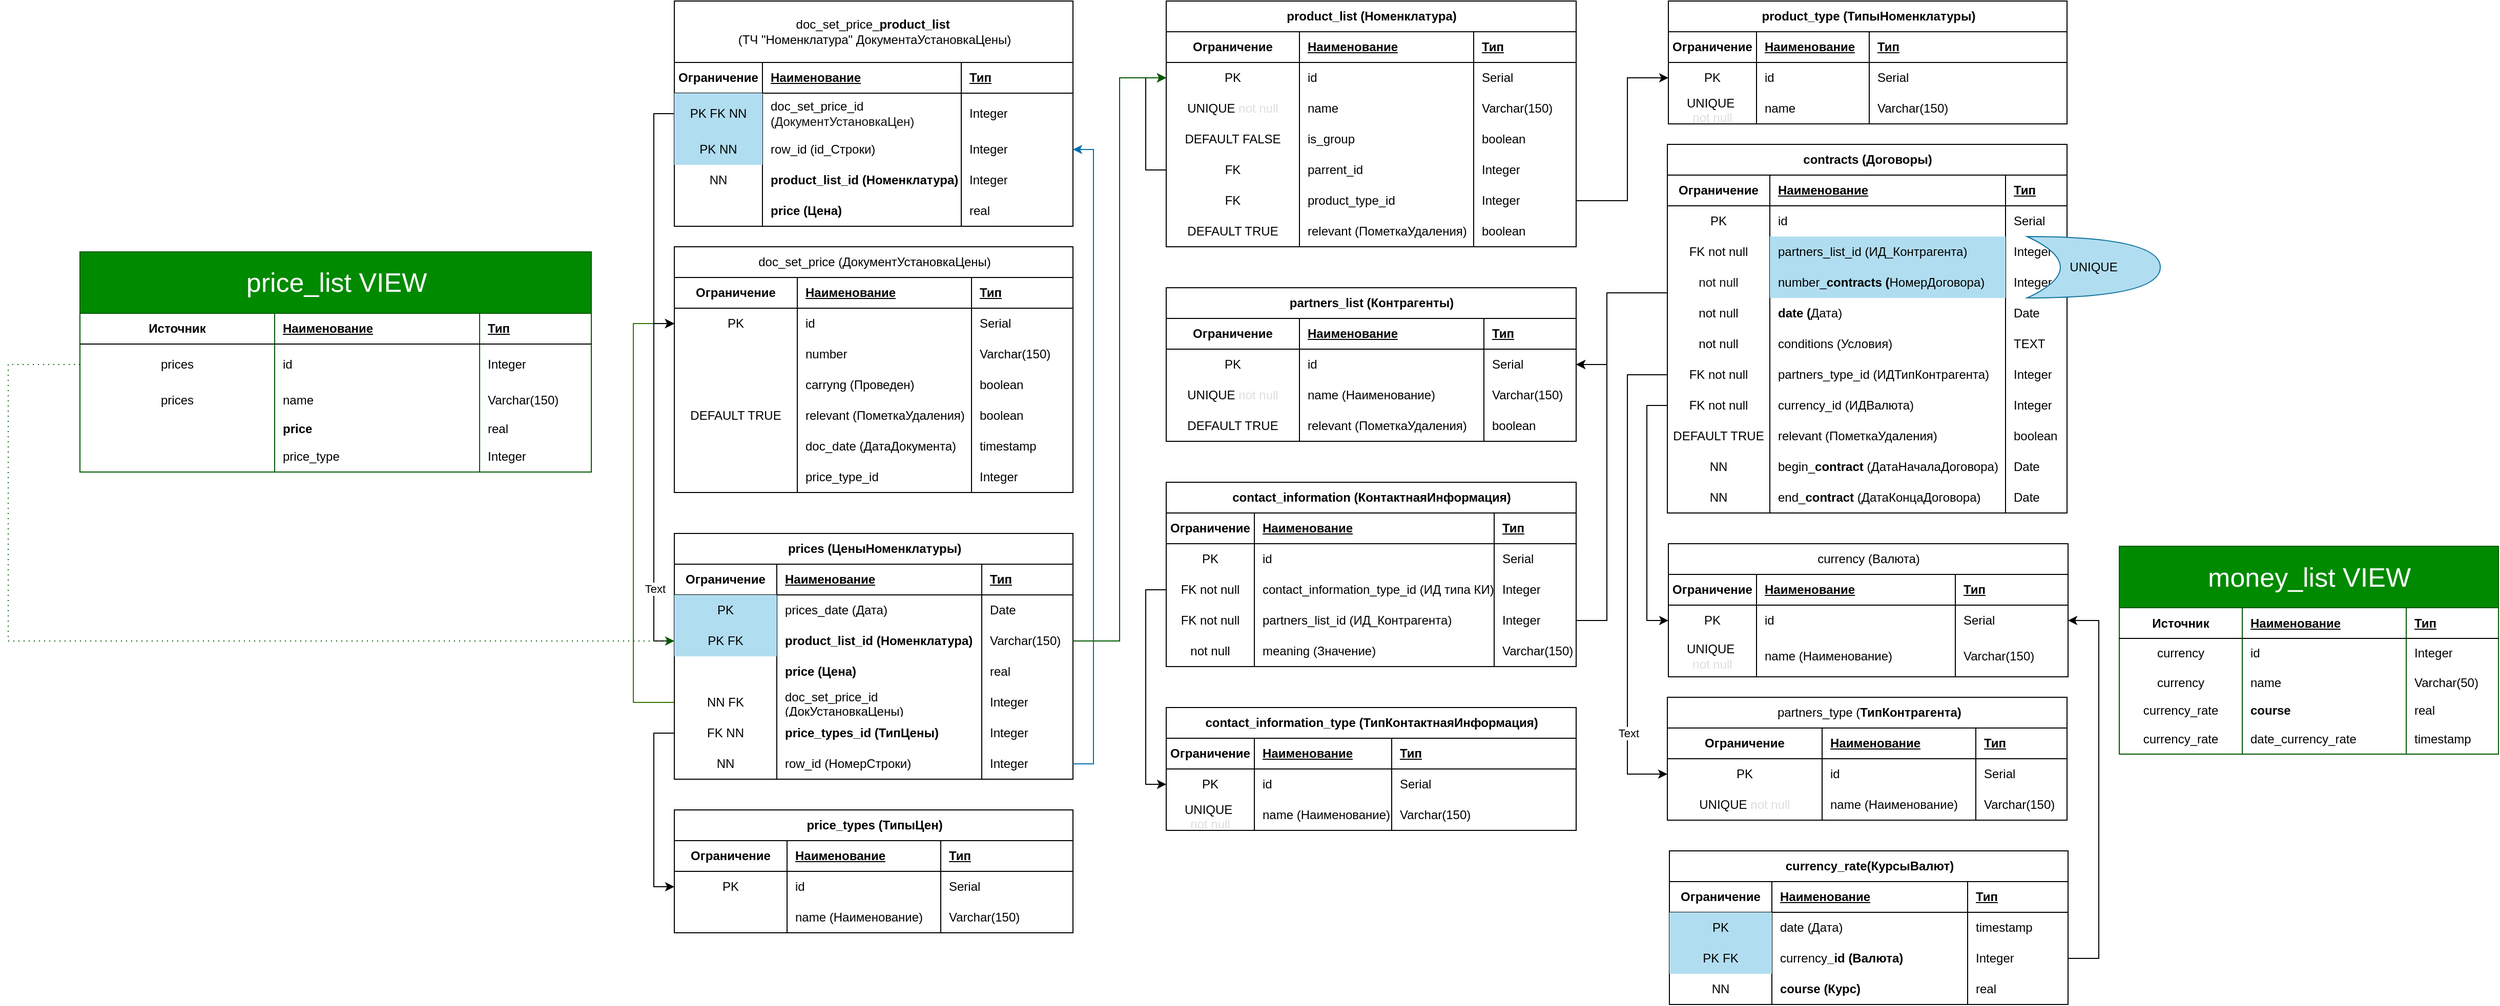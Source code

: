 <mxfile version="27.2.0">
  <diagram name="Страница — 1" id="Cg1T0pEdefrKeMuWc9Z5">
    <mxGraphModel dx="4247" dy="1445" grid="1" gridSize="10" guides="1" tooltips="1" connect="1" arrows="1" fold="1" page="1" pageScale="1" pageWidth="827" pageHeight="1169" math="0" shadow="0">
      <root>
        <mxCell id="0" />
        <mxCell id="1" parent="0" />
        <mxCell id="mufwrgHdNQSBhwyq3Sok-1" value="product_list (Номенклатура)" style="shape=table;startSize=30;container=1;collapsible=1;childLayout=tableLayout;fixedRows=1;rowLines=0;fontStyle=1;align=center;resizeLast=1;html=1;" parent="1" vertex="1">
          <mxGeometry x="30" y="180" width="400" height="240" as="geometry">
            <mxRectangle x="37" y="50" width="120" height="30" as="alternateBounds" />
          </mxGeometry>
        </mxCell>
        <mxCell id="mufwrgHdNQSBhwyq3Sok-2" value="" style="shape=tableRow;horizontal=0;startSize=0;swimlaneHead=0;swimlaneBody=0;fillColor=none;collapsible=0;dropTarget=0;points=[[0,0.5],[1,0.5]];portConstraint=eastwest;top=0;left=0;right=0;bottom=1;" parent="mufwrgHdNQSBhwyq3Sok-1" vertex="1">
          <mxGeometry y="30" width="400" height="30" as="geometry" />
        </mxCell>
        <mxCell id="mufwrgHdNQSBhwyq3Sok-3" value="Ограничение" style="shape=partialRectangle;connectable=0;fillColor=none;top=0;left=0;bottom=0;right=0;fontStyle=1;overflow=hidden;whiteSpace=wrap;html=1;" parent="mufwrgHdNQSBhwyq3Sok-2" vertex="1">
          <mxGeometry width="130" height="30" as="geometry">
            <mxRectangle width="130" height="30" as="alternateBounds" />
          </mxGeometry>
        </mxCell>
        <mxCell id="mufwrgHdNQSBhwyq3Sok-4" value="Наименование" style="shape=partialRectangle;connectable=0;fillColor=none;top=0;left=0;bottom=0;right=0;align=left;spacingLeft=6;fontStyle=5;overflow=hidden;whiteSpace=wrap;html=1;" parent="mufwrgHdNQSBhwyq3Sok-2" vertex="1">
          <mxGeometry x="130" width="170" height="30" as="geometry">
            <mxRectangle width="170" height="30" as="alternateBounds" />
          </mxGeometry>
        </mxCell>
        <mxCell id="mufwrgHdNQSBhwyq3Sok-14" value="Тип" style="shape=partialRectangle;connectable=0;fillColor=none;top=0;left=0;bottom=0;right=0;align=left;spacingLeft=6;fontStyle=5;overflow=hidden;whiteSpace=wrap;html=1;" parent="mufwrgHdNQSBhwyq3Sok-2" vertex="1">
          <mxGeometry x="300" width="100" height="30" as="geometry">
            <mxRectangle width="100" height="30" as="alternateBounds" />
          </mxGeometry>
        </mxCell>
        <mxCell id="mufwrgHdNQSBhwyq3Sok-5" value="" style="shape=tableRow;horizontal=0;startSize=0;swimlaneHead=0;swimlaneBody=0;fillColor=none;collapsible=0;dropTarget=0;points=[[0,0.5],[1,0.5]];portConstraint=eastwest;top=0;left=0;right=0;bottom=0;" parent="mufwrgHdNQSBhwyq3Sok-1" vertex="1">
          <mxGeometry y="60" width="400" height="30" as="geometry" />
        </mxCell>
        <mxCell id="mufwrgHdNQSBhwyq3Sok-6" value="PK" style="shape=partialRectangle;connectable=0;fillColor=none;top=0;left=0;bottom=0;right=0;editable=1;overflow=hidden;whiteSpace=wrap;html=1;" parent="mufwrgHdNQSBhwyq3Sok-5" vertex="1">
          <mxGeometry width="130" height="30" as="geometry">
            <mxRectangle width="130" height="30" as="alternateBounds" />
          </mxGeometry>
        </mxCell>
        <mxCell id="mufwrgHdNQSBhwyq3Sok-7" value="id" style="shape=partialRectangle;connectable=0;fillColor=none;top=0;left=0;bottom=0;right=0;align=left;spacingLeft=6;overflow=hidden;whiteSpace=wrap;html=1;" parent="mufwrgHdNQSBhwyq3Sok-5" vertex="1">
          <mxGeometry x="130" width="170" height="30" as="geometry">
            <mxRectangle width="170" height="30" as="alternateBounds" />
          </mxGeometry>
        </mxCell>
        <mxCell id="mufwrgHdNQSBhwyq3Sok-15" value="Serial" style="shape=partialRectangle;connectable=0;fillColor=none;top=0;left=0;bottom=0;right=0;align=left;spacingLeft=6;overflow=hidden;whiteSpace=wrap;html=1;" parent="mufwrgHdNQSBhwyq3Sok-5" vertex="1">
          <mxGeometry x="300" width="100" height="30" as="geometry">
            <mxRectangle width="100" height="30" as="alternateBounds" />
          </mxGeometry>
        </mxCell>
        <mxCell id="mufwrgHdNQSBhwyq3Sok-8" value="" style="shape=tableRow;horizontal=0;startSize=0;swimlaneHead=0;swimlaneBody=0;fillColor=none;collapsible=0;dropTarget=0;points=[[0,0.5],[1,0.5]];portConstraint=eastwest;top=0;left=0;right=0;bottom=0;" parent="mufwrgHdNQSBhwyq3Sok-1" vertex="1">
          <mxGeometry y="90" width="400" height="30" as="geometry" />
        </mxCell>
        <mxCell id="mufwrgHdNQSBhwyq3Sok-9" value="UNIQUE&amp;nbsp;&lt;font style=&quot;color: light-dark(rgb(222, 222, 222), rgb(255, 255, 255));&quot;&gt;not null&lt;/font&gt;" style="shape=partialRectangle;connectable=0;fillColor=none;top=0;left=0;bottom=0;right=0;editable=1;overflow=hidden;whiteSpace=wrap;html=1;" parent="mufwrgHdNQSBhwyq3Sok-8" vertex="1">
          <mxGeometry width="130" height="30" as="geometry">
            <mxRectangle width="130" height="30" as="alternateBounds" />
          </mxGeometry>
        </mxCell>
        <mxCell id="mufwrgHdNQSBhwyq3Sok-10" value="name" style="shape=partialRectangle;connectable=0;fillColor=none;top=0;left=0;bottom=0;right=0;align=left;spacingLeft=6;overflow=hidden;whiteSpace=wrap;html=1;" parent="mufwrgHdNQSBhwyq3Sok-8" vertex="1">
          <mxGeometry x="130" width="170" height="30" as="geometry">
            <mxRectangle width="170" height="30" as="alternateBounds" />
          </mxGeometry>
        </mxCell>
        <mxCell id="mufwrgHdNQSBhwyq3Sok-16" value="Varchar(150)" style="shape=partialRectangle;connectable=0;fillColor=none;top=0;left=0;bottom=0;right=0;align=left;spacingLeft=6;overflow=hidden;whiteSpace=wrap;html=1;" parent="mufwrgHdNQSBhwyq3Sok-8" vertex="1">
          <mxGeometry x="300" width="100" height="30" as="geometry">
            <mxRectangle width="100" height="30" as="alternateBounds" />
          </mxGeometry>
        </mxCell>
        <mxCell id="mufwrgHdNQSBhwyq3Sok-11" value="" style="shape=tableRow;horizontal=0;startSize=0;swimlaneHead=0;swimlaneBody=0;fillColor=none;collapsible=0;dropTarget=0;points=[[0,0.5],[1,0.5]];portConstraint=eastwest;top=0;left=0;right=0;bottom=0;" parent="mufwrgHdNQSBhwyq3Sok-1" vertex="1">
          <mxGeometry y="120" width="400" height="30" as="geometry" />
        </mxCell>
        <mxCell id="mufwrgHdNQSBhwyq3Sok-12" value="DEFAULT FALSE" style="shape=partialRectangle;connectable=0;top=0;left=0;bottom=0;right=0;editable=1;overflow=hidden;whiteSpace=wrap;html=1;fillColor=none;" parent="mufwrgHdNQSBhwyq3Sok-11" vertex="1">
          <mxGeometry width="130" height="30" as="geometry">
            <mxRectangle width="130" height="30" as="alternateBounds" />
          </mxGeometry>
        </mxCell>
        <mxCell id="mufwrgHdNQSBhwyq3Sok-13" value="is_group" style="shape=partialRectangle;connectable=0;fillColor=none;top=0;left=0;bottom=0;right=0;align=left;spacingLeft=6;overflow=hidden;whiteSpace=wrap;html=1;" parent="mufwrgHdNQSBhwyq3Sok-11" vertex="1">
          <mxGeometry x="130" width="170" height="30" as="geometry">
            <mxRectangle width="170" height="30" as="alternateBounds" />
          </mxGeometry>
        </mxCell>
        <mxCell id="mufwrgHdNQSBhwyq3Sok-17" value="boolean" style="shape=partialRectangle;connectable=0;fillColor=none;top=0;left=0;bottom=0;right=0;align=left;spacingLeft=6;overflow=hidden;whiteSpace=wrap;html=1;" parent="mufwrgHdNQSBhwyq3Sok-11" vertex="1">
          <mxGeometry x="300" width="100" height="30" as="geometry">
            <mxRectangle width="100" height="30" as="alternateBounds" />
          </mxGeometry>
        </mxCell>
        <mxCell id="E0W9FgmPpdJASupQiBqT-2" style="shape=tableRow;horizontal=0;startSize=0;swimlaneHead=0;swimlaneBody=0;fillColor=none;collapsible=0;dropTarget=0;points=[[0,0.5],[1,0.5]];portConstraint=eastwest;top=0;left=0;right=0;bottom=0;" parent="mufwrgHdNQSBhwyq3Sok-1" vertex="1">
          <mxGeometry y="150" width="400" height="30" as="geometry" />
        </mxCell>
        <mxCell id="E0W9FgmPpdJASupQiBqT-3" value="FK" style="shape=partialRectangle;connectable=0;top=0;left=0;bottom=0;right=0;editable=1;overflow=hidden;whiteSpace=wrap;html=1;fillColor=none;" parent="E0W9FgmPpdJASupQiBqT-2" vertex="1">
          <mxGeometry width="130" height="30" as="geometry">
            <mxRectangle width="130" height="30" as="alternateBounds" />
          </mxGeometry>
        </mxCell>
        <mxCell id="E0W9FgmPpdJASupQiBqT-4" value="parrent_id" style="shape=partialRectangle;connectable=0;fillColor=none;top=0;left=0;bottom=0;right=0;align=left;spacingLeft=6;overflow=hidden;whiteSpace=wrap;html=1;" parent="E0W9FgmPpdJASupQiBqT-2" vertex="1">
          <mxGeometry x="130" width="170" height="30" as="geometry">
            <mxRectangle width="170" height="30" as="alternateBounds" />
          </mxGeometry>
        </mxCell>
        <mxCell id="E0W9FgmPpdJASupQiBqT-5" value="Integer" style="shape=partialRectangle;connectable=0;fillColor=none;top=0;left=0;bottom=0;right=0;align=left;spacingLeft=6;overflow=hidden;whiteSpace=wrap;html=1;" parent="E0W9FgmPpdJASupQiBqT-2" vertex="1">
          <mxGeometry x="300" width="100" height="30" as="geometry">
            <mxRectangle width="100" height="30" as="alternateBounds" />
          </mxGeometry>
        </mxCell>
        <mxCell id="mufwrgHdNQSBhwyq3Sok-37" style="shape=tableRow;horizontal=0;startSize=0;swimlaneHead=0;swimlaneBody=0;fillColor=none;collapsible=0;dropTarget=0;points=[[0,0.5],[1,0.5]];portConstraint=eastwest;top=0;left=0;right=0;bottom=0;" parent="mufwrgHdNQSBhwyq3Sok-1" vertex="1">
          <mxGeometry y="180" width="400" height="30" as="geometry" />
        </mxCell>
        <mxCell id="mufwrgHdNQSBhwyq3Sok-38" value="FK" style="shape=partialRectangle;connectable=0;fillColor=none;top=0;left=0;bottom=0;right=0;editable=1;overflow=hidden;whiteSpace=wrap;html=1;" parent="mufwrgHdNQSBhwyq3Sok-37" vertex="1">
          <mxGeometry width="130" height="30" as="geometry">
            <mxRectangle width="130" height="30" as="alternateBounds" />
          </mxGeometry>
        </mxCell>
        <mxCell id="mufwrgHdNQSBhwyq3Sok-39" value="product_type_id" style="shape=partialRectangle;connectable=0;fillColor=none;top=0;left=0;bottom=0;right=0;align=left;spacingLeft=6;overflow=hidden;whiteSpace=wrap;html=1;" parent="mufwrgHdNQSBhwyq3Sok-37" vertex="1">
          <mxGeometry x="130" width="170" height="30" as="geometry">
            <mxRectangle width="170" height="30" as="alternateBounds" />
          </mxGeometry>
        </mxCell>
        <mxCell id="mufwrgHdNQSBhwyq3Sok-40" value="Integer" style="shape=partialRectangle;connectable=0;fillColor=none;top=0;left=0;bottom=0;right=0;align=left;spacingLeft=6;overflow=hidden;whiteSpace=wrap;html=1;" parent="mufwrgHdNQSBhwyq3Sok-37" vertex="1">
          <mxGeometry x="300" width="100" height="30" as="geometry">
            <mxRectangle width="100" height="30" as="alternateBounds" />
          </mxGeometry>
        </mxCell>
        <mxCell id="1ybmsi8cOSMK7j6EAYRz-1" style="shape=tableRow;horizontal=0;startSize=0;swimlaneHead=0;swimlaneBody=0;fillColor=none;collapsible=0;dropTarget=0;points=[[0,0.5],[1,0.5]];portConstraint=eastwest;top=0;left=0;right=0;bottom=0;" parent="mufwrgHdNQSBhwyq3Sok-1" vertex="1">
          <mxGeometry y="210" width="400" height="30" as="geometry" />
        </mxCell>
        <mxCell id="1ybmsi8cOSMK7j6EAYRz-2" value="DEFAULT TRUE" style="shape=partialRectangle;connectable=0;fillColor=none;top=0;left=0;bottom=0;right=0;editable=1;overflow=hidden;whiteSpace=wrap;html=1;" parent="1ybmsi8cOSMK7j6EAYRz-1" vertex="1">
          <mxGeometry width="130" height="30" as="geometry">
            <mxRectangle width="130" height="30" as="alternateBounds" />
          </mxGeometry>
        </mxCell>
        <mxCell id="1ybmsi8cOSMK7j6EAYRz-3" value="relevant (ПометкаУдаления)" style="shape=partialRectangle;connectable=0;fillColor=none;top=0;left=0;bottom=0;right=0;align=left;spacingLeft=6;overflow=hidden;whiteSpace=wrap;html=1;" parent="1ybmsi8cOSMK7j6EAYRz-1" vertex="1">
          <mxGeometry x="130" width="170" height="30" as="geometry">
            <mxRectangle width="170" height="30" as="alternateBounds" />
          </mxGeometry>
        </mxCell>
        <mxCell id="1ybmsi8cOSMK7j6EAYRz-4" value="boolean" style="shape=partialRectangle;connectable=0;fillColor=none;top=0;left=0;bottom=0;right=0;align=left;spacingLeft=6;overflow=hidden;whiteSpace=wrap;html=1;" parent="1ybmsi8cOSMK7j6EAYRz-1" vertex="1">
          <mxGeometry x="300" width="100" height="30" as="geometry">
            <mxRectangle width="100" height="30" as="alternateBounds" />
          </mxGeometry>
        </mxCell>
        <mxCell id="mufwrgHdNQSBhwyq3Sok-41" value="product_type (Т&lt;span style=&quot;background-color: transparent; color: light-dark(rgb(0, 0, 0), rgb(255, 255, 255));&quot;&gt;ипыНоменклатуры)&lt;/span&gt;" style="shape=table;startSize=30;container=1;collapsible=1;childLayout=tableLayout;fixedRows=1;rowLines=0;fontStyle=1;align=center;resizeLast=1;html=1;" parent="1" vertex="1">
          <mxGeometry x="520" y="180" width="389" height="120" as="geometry">
            <mxRectangle x="470" y="270" width="150" height="30" as="alternateBounds" />
          </mxGeometry>
        </mxCell>
        <mxCell id="mufwrgHdNQSBhwyq3Sok-42" value="" style="shape=tableRow;horizontal=0;startSize=0;swimlaneHead=0;swimlaneBody=0;fillColor=none;collapsible=0;dropTarget=0;points=[[0,0.5],[1,0.5]];portConstraint=eastwest;top=0;left=0;right=0;bottom=1;" parent="mufwrgHdNQSBhwyq3Sok-41" vertex="1">
          <mxGeometry y="30" width="389" height="30" as="geometry" />
        </mxCell>
        <mxCell id="mufwrgHdNQSBhwyq3Sok-43" value="Ограничение" style="shape=partialRectangle;connectable=0;fillColor=none;top=0;left=0;bottom=0;right=0;fontStyle=1;overflow=hidden;whiteSpace=wrap;html=1;" parent="mufwrgHdNQSBhwyq3Sok-42" vertex="1">
          <mxGeometry width="86" height="30" as="geometry">
            <mxRectangle width="86" height="30" as="alternateBounds" />
          </mxGeometry>
        </mxCell>
        <mxCell id="mufwrgHdNQSBhwyq3Sok-44" value="Наименование" style="shape=partialRectangle;connectable=0;fillColor=none;top=0;left=0;bottom=0;right=0;align=left;spacingLeft=6;fontStyle=5;overflow=hidden;whiteSpace=wrap;html=1;" parent="mufwrgHdNQSBhwyq3Sok-42" vertex="1">
          <mxGeometry x="86" width="110" height="30" as="geometry">
            <mxRectangle width="110" height="30" as="alternateBounds" />
          </mxGeometry>
        </mxCell>
        <mxCell id="mufwrgHdNQSBhwyq3Sok-45" value="Тип" style="shape=partialRectangle;connectable=0;fillColor=none;top=0;left=0;bottom=0;right=0;align=left;spacingLeft=6;fontStyle=5;overflow=hidden;whiteSpace=wrap;html=1;" parent="mufwrgHdNQSBhwyq3Sok-42" vertex="1">
          <mxGeometry x="196" width="193" height="30" as="geometry">
            <mxRectangle width="193" height="30" as="alternateBounds" />
          </mxGeometry>
        </mxCell>
        <mxCell id="mufwrgHdNQSBhwyq3Sok-46" value="" style="shape=tableRow;horizontal=0;startSize=0;swimlaneHead=0;swimlaneBody=0;fillColor=none;collapsible=0;dropTarget=0;points=[[0,0.5],[1,0.5]];portConstraint=eastwest;top=0;left=0;right=0;bottom=0;" parent="mufwrgHdNQSBhwyq3Sok-41" vertex="1">
          <mxGeometry y="60" width="389" height="30" as="geometry" />
        </mxCell>
        <mxCell id="mufwrgHdNQSBhwyq3Sok-47" value="PK" style="shape=partialRectangle;connectable=0;fillColor=none;top=0;left=0;bottom=0;right=0;editable=1;overflow=hidden;whiteSpace=wrap;html=1;" parent="mufwrgHdNQSBhwyq3Sok-46" vertex="1">
          <mxGeometry width="86" height="30" as="geometry">
            <mxRectangle width="86" height="30" as="alternateBounds" />
          </mxGeometry>
        </mxCell>
        <mxCell id="mufwrgHdNQSBhwyq3Sok-48" value="id" style="shape=partialRectangle;connectable=0;fillColor=none;top=0;left=0;bottom=0;right=0;align=left;spacingLeft=6;overflow=hidden;whiteSpace=wrap;html=1;" parent="mufwrgHdNQSBhwyq3Sok-46" vertex="1">
          <mxGeometry x="86" width="110" height="30" as="geometry">
            <mxRectangle width="110" height="30" as="alternateBounds" />
          </mxGeometry>
        </mxCell>
        <mxCell id="mufwrgHdNQSBhwyq3Sok-49" value="Serial" style="shape=partialRectangle;connectable=0;fillColor=none;top=0;left=0;bottom=0;right=0;align=left;spacingLeft=6;overflow=hidden;whiteSpace=wrap;html=1;" parent="mufwrgHdNQSBhwyq3Sok-46" vertex="1">
          <mxGeometry x="196" width="193" height="30" as="geometry">
            <mxRectangle width="193" height="30" as="alternateBounds" />
          </mxGeometry>
        </mxCell>
        <mxCell id="mufwrgHdNQSBhwyq3Sok-50" value="" style="shape=tableRow;horizontal=0;startSize=0;swimlaneHead=0;swimlaneBody=0;fillColor=none;collapsible=0;dropTarget=0;points=[[0,0.5],[1,0.5]];portConstraint=eastwest;top=0;left=0;right=0;bottom=0;" parent="mufwrgHdNQSBhwyq3Sok-41" vertex="1">
          <mxGeometry y="90" width="389" height="30" as="geometry" />
        </mxCell>
        <mxCell id="mufwrgHdNQSBhwyq3Sok-51" value="UNIQUE&amp;nbsp;&lt;br&gt;&lt;span&gt;&lt;font style=&quot;color: light-dark(rgb(222, 222, 222), rgb(255, 255, 255));&quot;&gt;not null&lt;/font&gt;&lt;/span&gt;" style="shape=partialRectangle;connectable=0;fillColor=none;top=0;left=0;bottom=0;right=0;editable=1;overflow=hidden;whiteSpace=wrap;html=1;" parent="mufwrgHdNQSBhwyq3Sok-50" vertex="1">
          <mxGeometry width="86" height="30" as="geometry">
            <mxRectangle width="86" height="30" as="alternateBounds" />
          </mxGeometry>
        </mxCell>
        <mxCell id="mufwrgHdNQSBhwyq3Sok-52" value="name" style="shape=partialRectangle;connectable=0;fillColor=none;top=0;left=0;bottom=0;right=0;align=left;spacingLeft=6;overflow=hidden;whiteSpace=wrap;html=1;" parent="mufwrgHdNQSBhwyq3Sok-50" vertex="1">
          <mxGeometry x="86" width="110" height="30" as="geometry">
            <mxRectangle width="110" height="30" as="alternateBounds" />
          </mxGeometry>
        </mxCell>
        <mxCell id="mufwrgHdNQSBhwyq3Sok-53" value="Varchar(150)" style="shape=partialRectangle;connectable=0;fillColor=none;top=0;left=0;bottom=0;right=0;align=left;spacingLeft=6;overflow=hidden;whiteSpace=wrap;html=1;" parent="mufwrgHdNQSBhwyq3Sok-50" vertex="1">
          <mxGeometry x="196" width="193" height="30" as="geometry">
            <mxRectangle width="193" height="30" as="alternateBounds" />
          </mxGeometry>
        </mxCell>
        <mxCell id="mufwrgHdNQSBhwyq3Sok-62" value="partners_list (Контрагенты)" style="shape=table;startSize=30;container=1;collapsible=1;childLayout=tableLayout;fixedRows=1;rowLines=0;fontStyle=1;align=center;resizeLast=1;html=1;" parent="1" vertex="1">
          <mxGeometry x="30" y="460" width="400" height="150" as="geometry" />
        </mxCell>
        <mxCell id="mufwrgHdNQSBhwyq3Sok-63" value="" style="shape=tableRow;horizontal=0;startSize=0;swimlaneHead=0;swimlaneBody=0;fillColor=none;collapsible=0;dropTarget=0;points=[[0,0.5],[1,0.5]];portConstraint=eastwest;top=0;left=0;right=0;bottom=1;" parent="mufwrgHdNQSBhwyq3Sok-62" vertex="1">
          <mxGeometry y="30" width="400" height="30" as="geometry" />
        </mxCell>
        <mxCell id="mufwrgHdNQSBhwyq3Sok-64" value="Ограничение" style="shape=partialRectangle;connectable=0;fillColor=none;top=0;left=0;bottom=0;right=0;fontStyle=1;overflow=hidden;whiteSpace=wrap;html=1;" parent="mufwrgHdNQSBhwyq3Sok-63" vertex="1">
          <mxGeometry width="130" height="30" as="geometry">
            <mxRectangle width="130" height="30" as="alternateBounds" />
          </mxGeometry>
        </mxCell>
        <mxCell id="mufwrgHdNQSBhwyq3Sok-65" value="Наименование" style="shape=partialRectangle;connectable=0;fillColor=none;top=0;left=0;bottom=0;right=0;align=left;spacingLeft=6;fontStyle=5;overflow=hidden;whiteSpace=wrap;html=1;" parent="mufwrgHdNQSBhwyq3Sok-63" vertex="1">
          <mxGeometry x="130" width="180" height="30" as="geometry">
            <mxRectangle width="180" height="30" as="alternateBounds" />
          </mxGeometry>
        </mxCell>
        <mxCell id="mufwrgHdNQSBhwyq3Sok-66" value="Тип" style="shape=partialRectangle;connectable=0;fillColor=none;top=0;left=0;bottom=0;right=0;align=left;spacingLeft=6;fontStyle=5;overflow=hidden;whiteSpace=wrap;html=1;" parent="mufwrgHdNQSBhwyq3Sok-63" vertex="1">
          <mxGeometry x="310" width="90" height="30" as="geometry">
            <mxRectangle width="90" height="30" as="alternateBounds" />
          </mxGeometry>
        </mxCell>
        <mxCell id="mufwrgHdNQSBhwyq3Sok-67" value="" style="shape=tableRow;horizontal=0;startSize=0;swimlaneHead=0;swimlaneBody=0;fillColor=none;collapsible=0;dropTarget=0;points=[[0,0.5],[1,0.5]];portConstraint=eastwest;top=0;left=0;right=0;bottom=0;" parent="mufwrgHdNQSBhwyq3Sok-62" vertex="1">
          <mxGeometry y="60" width="400" height="30" as="geometry" />
        </mxCell>
        <mxCell id="mufwrgHdNQSBhwyq3Sok-68" value="PK" style="shape=partialRectangle;connectable=0;fillColor=none;top=0;left=0;bottom=0;right=0;editable=1;overflow=hidden;whiteSpace=wrap;html=1;" parent="mufwrgHdNQSBhwyq3Sok-67" vertex="1">
          <mxGeometry width="130" height="30" as="geometry">
            <mxRectangle width="130" height="30" as="alternateBounds" />
          </mxGeometry>
        </mxCell>
        <mxCell id="mufwrgHdNQSBhwyq3Sok-69" value="id" style="shape=partialRectangle;connectable=0;fillColor=none;top=0;left=0;bottom=0;right=0;align=left;spacingLeft=6;overflow=hidden;whiteSpace=wrap;html=1;" parent="mufwrgHdNQSBhwyq3Sok-67" vertex="1">
          <mxGeometry x="130" width="180" height="30" as="geometry">
            <mxRectangle width="180" height="30" as="alternateBounds" />
          </mxGeometry>
        </mxCell>
        <mxCell id="mufwrgHdNQSBhwyq3Sok-70" value="Serial" style="shape=partialRectangle;connectable=0;fillColor=none;top=0;left=0;bottom=0;right=0;align=left;spacingLeft=6;overflow=hidden;whiteSpace=wrap;html=1;" parent="mufwrgHdNQSBhwyq3Sok-67" vertex="1">
          <mxGeometry x="310" width="90" height="30" as="geometry">
            <mxRectangle width="90" height="30" as="alternateBounds" />
          </mxGeometry>
        </mxCell>
        <mxCell id="mufwrgHdNQSBhwyq3Sok-71" value="" style="shape=tableRow;horizontal=0;startSize=0;swimlaneHead=0;swimlaneBody=0;fillColor=none;collapsible=0;dropTarget=0;points=[[0,0.5],[1,0.5]];portConstraint=eastwest;top=0;left=0;right=0;bottom=0;" parent="mufwrgHdNQSBhwyq3Sok-62" vertex="1">
          <mxGeometry y="90" width="400" height="30" as="geometry" />
        </mxCell>
        <mxCell id="mufwrgHdNQSBhwyq3Sok-72" value="UNIQUE&amp;nbsp;&lt;font style=&quot;color: light-dark(rgb(222, 222, 222), rgb(255, 255, 255));&quot;&gt;not null&lt;/font&gt;" style="shape=partialRectangle;connectable=0;fillColor=none;top=0;left=0;bottom=0;right=0;editable=1;overflow=hidden;whiteSpace=wrap;html=1;" parent="mufwrgHdNQSBhwyq3Sok-71" vertex="1">
          <mxGeometry width="130" height="30" as="geometry">
            <mxRectangle width="130" height="30" as="alternateBounds" />
          </mxGeometry>
        </mxCell>
        <mxCell id="mufwrgHdNQSBhwyq3Sok-73" value="name (Наименование)" style="shape=partialRectangle;connectable=0;fillColor=none;top=0;left=0;bottom=0;right=0;align=left;spacingLeft=6;overflow=hidden;whiteSpace=wrap;html=1;" parent="mufwrgHdNQSBhwyq3Sok-71" vertex="1">
          <mxGeometry x="130" width="180" height="30" as="geometry">
            <mxRectangle width="180" height="30" as="alternateBounds" />
          </mxGeometry>
        </mxCell>
        <mxCell id="mufwrgHdNQSBhwyq3Sok-74" value="Varchar(150)" style="shape=partialRectangle;connectable=0;fillColor=none;top=0;left=0;bottom=0;right=0;align=left;spacingLeft=6;overflow=hidden;whiteSpace=wrap;html=1;" parent="mufwrgHdNQSBhwyq3Sok-71" vertex="1">
          <mxGeometry x="310" width="90" height="30" as="geometry">
            <mxRectangle width="90" height="30" as="alternateBounds" />
          </mxGeometry>
        </mxCell>
        <mxCell id="1ybmsi8cOSMK7j6EAYRz-9" style="shape=tableRow;horizontal=0;startSize=0;swimlaneHead=0;swimlaneBody=0;fillColor=none;collapsible=0;dropTarget=0;points=[[0,0.5],[1,0.5]];portConstraint=eastwest;top=0;left=0;right=0;bottom=0;" parent="mufwrgHdNQSBhwyq3Sok-62" vertex="1">
          <mxGeometry y="120" width="400" height="30" as="geometry" />
        </mxCell>
        <mxCell id="1ybmsi8cOSMK7j6EAYRz-10" value="DEFAULT TRUE" style="shape=partialRectangle;connectable=0;fillColor=none;top=0;left=0;bottom=0;right=0;editable=1;overflow=hidden;whiteSpace=wrap;html=1;" parent="1ybmsi8cOSMK7j6EAYRz-9" vertex="1">
          <mxGeometry width="130" height="30" as="geometry">
            <mxRectangle width="130" height="30" as="alternateBounds" />
          </mxGeometry>
        </mxCell>
        <mxCell id="1ybmsi8cOSMK7j6EAYRz-11" value="relevant (ПометкаУдаления)" style="shape=partialRectangle;connectable=0;fillColor=none;top=0;left=0;bottom=0;right=0;align=left;spacingLeft=6;overflow=hidden;whiteSpace=wrap;html=1;" parent="1ybmsi8cOSMK7j6EAYRz-9" vertex="1">
          <mxGeometry x="130" width="180" height="30" as="geometry">
            <mxRectangle width="180" height="30" as="alternateBounds" />
          </mxGeometry>
        </mxCell>
        <mxCell id="1ybmsi8cOSMK7j6EAYRz-12" value="boolean" style="shape=partialRectangle;connectable=0;fillColor=none;top=0;left=0;bottom=0;right=0;align=left;spacingLeft=6;overflow=hidden;whiteSpace=wrap;html=1;" parent="1ybmsi8cOSMK7j6EAYRz-9" vertex="1">
          <mxGeometry x="310" width="90" height="30" as="geometry">
            <mxRectangle width="90" height="30" as="alternateBounds" />
          </mxGeometry>
        </mxCell>
        <mxCell id="mufwrgHdNQSBhwyq3Sok-100" value="contracts (Договоры)" style="shape=table;startSize=30;container=1;collapsible=1;childLayout=tableLayout;fixedRows=1;rowLines=0;fontStyle=1;align=center;resizeLast=1;html=1;" parent="1" vertex="1">
          <mxGeometry x="519" y="320" width="390" height="360" as="geometry">
            <mxRectangle x="470" y="460" width="150" height="30" as="alternateBounds" />
          </mxGeometry>
        </mxCell>
        <mxCell id="mufwrgHdNQSBhwyq3Sok-101" value="" style="shape=tableRow;horizontal=0;startSize=0;swimlaneHead=0;swimlaneBody=0;fillColor=none;collapsible=0;dropTarget=0;points=[[0,0.5],[1,0.5]];portConstraint=eastwest;top=0;left=0;right=0;bottom=1;" parent="mufwrgHdNQSBhwyq3Sok-100" vertex="1">
          <mxGeometry y="30" width="390" height="30" as="geometry" />
        </mxCell>
        <mxCell id="mufwrgHdNQSBhwyq3Sok-102" value="Ограничение" style="shape=partialRectangle;connectable=0;fillColor=none;top=0;left=0;bottom=0;right=0;fontStyle=1;overflow=hidden;whiteSpace=wrap;html=1;" parent="mufwrgHdNQSBhwyq3Sok-101" vertex="1">
          <mxGeometry width="100" height="30" as="geometry">
            <mxRectangle width="100" height="30" as="alternateBounds" />
          </mxGeometry>
        </mxCell>
        <mxCell id="mufwrgHdNQSBhwyq3Sok-103" value="Наименование" style="shape=partialRectangle;connectable=0;fillColor=none;top=0;left=0;bottom=0;right=0;align=left;spacingLeft=6;fontStyle=5;overflow=hidden;whiteSpace=wrap;html=1;" parent="mufwrgHdNQSBhwyq3Sok-101" vertex="1">
          <mxGeometry x="100" width="230" height="30" as="geometry">
            <mxRectangle width="230" height="30" as="alternateBounds" />
          </mxGeometry>
        </mxCell>
        <mxCell id="mufwrgHdNQSBhwyq3Sok-104" value="Тип" style="shape=partialRectangle;connectable=0;fillColor=none;top=0;left=0;bottom=0;right=0;align=left;spacingLeft=6;fontStyle=5;overflow=hidden;whiteSpace=wrap;html=1;" parent="mufwrgHdNQSBhwyq3Sok-101" vertex="1">
          <mxGeometry x="330" width="60" height="30" as="geometry">
            <mxRectangle width="60" height="30" as="alternateBounds" />
          </mxGeometry>
        </mxCell>
        <mxCell id="mufwrgHdNQSBhwyq3Sok-105" value="" style="shape=tableRow;horizontal=0;startSize=0;swimlaneHead=0;swimlaneBody=0;fillColor=none;collapsible=0;dropTarget=0;points=[[0,0.5],[1,0.5]];portConstraint=eastwest;top=0;left=0;right=0;bottom=0;" parent="mufwrgHdNQSBhwyq3Sok-100" vertex="1">
          <mxGeometry y="60" width="390" height="30" as="geometry" />
        </mxCell>
        <mxCell id="mufwrgHdNQSBhwyq3Sok-106" value="PK" style="shape=partialRectangle;connectable=0;fillColor=none;top=0;left=0;bottom=0;right=0;editable=1;overflow=hidden;whiteSpace=wrap;html=1;" parent="mufwrgHdNQSBhwyq3Sok-105" vertex="1">
          <mxGeometry width="100" height="30" as="geometry">
            <mxRectangle width="100" height="30" as="alternateBounds" />
          </mxGeometry>
        </mxCell>
        <mxCell id="mufwrgHdNQSBhwyq3Sok-107" value="id" style="shape=partialRectangle;connectable=0;fillColor=none;top=0;left=0;bottom=0;right=0;align=left;spacingLeft=6;overflow=hidden;whiteSpace=wrap;html=1;" parent="mufwrgHdNQSBhwyq3Sok-105" vertex="1">
          <mxGeometry x="100" width="230" height="30" as="geometry">
            <mxRectangle width="230" height="30" as="alternateBounds" />
          </mxGeometry>
        </mxCell>
        <mxCell id="mufwrgHdNQSBhwyq3Sok-108" value="Serial" style="shape=partialRectangle;connectable=0;fillColor=none;top=0;left=0;bottom=0;right=0;align=left;spacingLeft=6;overflow=hidden;whiteSpace=wrap;html=1;" parent="mufwrgHdNQSBhwyq3Sok-105" vertex="1">
          <mxGeometry x="330" width="60" height="30" as="geometry">
            <mxRectangle width="60" height="30" as="alternateBounds" />
          </mxGeometry>
        </mxCell>
        <mxCell id="noTxeHrT9WXdhfXpdBsh-38" style="shape=tableRow;horizontal=0;startSize=0;swimlaneHead=0;swimlaneBody=0;fillColor=none;collapsible=0;dropTarget=0;points=[[0,0.5],[1,0.5]];portConstraint=eastwest;top=0;left=0;right=0;bottom=0;" parent="mufwrgHdNQSBhwyq3Sok-100" vertex="1">
          <mxGeometry y="90" width="390" height="30" as="geometry" />
        </mxCell>
        <mxCell id="noTxeHrT9WXdhfXpdBsh-39" value="FK&amp;nbsp;not null" style="shape=partialRectangle;connectable=0;fillColor=none;top=0;left=0;bottom=0;right=0;editable=1;overflow=hidden;whiteSpace=wrap;html=1;" parent="noTxeHrT9WXdhfXpdBsh-38" vertex="1">
          <mxGeometry width="100" height="30" as="geometry">
            <mxRectangle width="100" height="30" as="alternateBounds" />
          </mxGeometry>
        </mxCell>
        <mxCell id="noTxeHrT9WXdhfXpdBsh-40" value="partners_list_id (ИД_Контрагента)" style="shape=partialRectangle;connectable=0;fillColor=#b1ddf0;top=0;left=0;bottom=0;right=0;align=left;spacingLeft=6;overflow=hidden;whiteSpace=wrap;html=1;strokeColor=#10739e;" parent="noTxeHrT9WXdhfXpdBsh-38" vertex="1">
          <mxGeometry x="100" width="230" height="30" as="geometry">
            <mxRectangle width="230" height="30" as="alternateBounds" />
          </mxGeometry>
        </mxCell>
        <mxCell id="noTxeHrT9WXdhfXpdBsh-41" value="Integer" style="shape=partialRectangle;connectable=0;fillColor=none;top=0;left=0;bottom=0;right=0;align=left;spacingLeft=6;overflow=hidden;whiteSpace=wrap;html=1;" parent="noTxeHrT9WXdhfXpdBsh-38" vertex="1">
          <mxGeometry x="330" width="60" height="30" as="geometry">
            <mxRectangle width="60" height="30" as="alternateBounds" />
          </mxGeometry>
        </mxCell>
        <mxCell id="mufwrgHdNQSBhwyq3Sok-109" value="" style="shape=tableRow;horizontal=0;startSize=0;swimlaneHead=0;swimlaneBody=0;fillColor=none;collapsible=0;dropTarget=0;points=[[0,0.5],[1,0.5]];portConstraint=eastwest;top=0;left=0;right=0;bottom=0;" parent="mufwrgHdNQSBhwyq3Sok-100" vertex="1">
          <mxGeometry y="120" width="390" height="30" as="geometry" />
        </mxCell>
        <mxCell id="mufwrgHdNQSBhwyq3Sok-110" value="&lt;span style=&quot;color: rgb(18, 18, 18);&quot;&gt;not null&lt;/span&gt;" style="shape=partialRectangle;connectable=0;fillColor=none;top=0;left=0;bottom=0;right=0;editable=1;overflow=hidden;whiteSpace=wrap;html=1;" parent="mufwrgHdNQSBhwyq3Sok-109" vertex="1">
          <mxGeometry width="100" height="30" as="geometry">
            <mxRectangle width="100" height="30" as="alternateBounds" />
          </mxGeometry>
        </mxCell>
        <mxCell id="mufwrgHdNQSBhwyq3Sok-111" value="number_&lt;span style=&quot;font-weight: 700; text-align: center; text-wrap-mode: nowrap;&quot;&gt;contracts (&lt;/span&gt;НомерДоговора)" style="shape=partialRectangle;connectable=0;fillColor=#b1ddf0;top=0;left=0;bottom=0;right=0;align=left;spacingLeft=6;overflow=hidden;whiteSpace=wrap;html=1;strokeColor=#10739e;" parent="mufwrgHdNQSBhwyq3Sok-109" vertex="1">
          <mxGeometry x="100" width="230" height="30" as="geometry">
            <mxRectangle width="230" height="30" as="alternateBounds" />
          </mxGeometry>
        </mxCell>
        <mxCell id="mufwrgHdNQSBhwyq3Sok-112" value="Integer" style="shape=partialRectangle;connectable=0;fillColor=none;top=0;left=0;bottom=0;right=0;align=left;spacingLeft=6;overflow=hidden;whiteSpace=wrap;html=1;" parent="mufwrgHdNQSBhwyq3Sok-109" vertex="1">
          <mxGeometry x="330" width="60" height="30" as="geometry">
            <mxRectangle width="60" height="30" as="alternateBounds" />
          </mxGeometry>
        </mxCell>
        <mxCell id="mufwrgHdNQSBhwyq3Sok-114" style="shape=tableRow;horizontal=0;startSize=0;swimlaneHead=0;swimlaneBody=0;fillColor=none;collapsible=0;dropTarget=0;points=[[0,0.5],[1,0.5]];portConstraint=eastwest;top=0;left=0;right=0;bottom=0;" parent="mufwrgHdNQSBhwyq3Sok-100" vertex="1">
          <mxGeometry y="150" width="390" height="30" as="geometry" />
        </mxCell>
        <mxCell id="mufwrgHdNQSBhwyq3Sok-115" value="not null" style="shape=partialRectangle;connectable=0;fillColor=none;top=0;left=0;bottom=0;right=0;editable=1;overflow=hidden;whiteSpace=wrap;html=1;" parent="mufwrgHdNQSBhwyq3Sok-114" vertex="1">
          <mxGeometry width="100" height="30" as="geometry">
            <mxRectangle width="100" height="30" as="alternateBounds" />
          </mxGeometry>
        </mxCell>
        <mxCell id="mufwrgHdNQSBhwyq3Sok-116" value="&lt;div style=&quot;text-align: center;&quot;&gt;&lt;span style=&quot;background-color: transparent; color: light-dark(rgb(0, 0, 0), rgb(255, 255, 255));&quot;&gt;&lt;span style=&quot;text-wrap-mode: nowrap;&quot;&gt;&lt;b&gt;date (&lt;/b&gt;&lt;/span&gt;Дата)&lt;/span&gt;&lt;/div&gt;" style="shape=partialRectangle;connectable=0;fillColor=none;top=0;left=0;bottom=0;right=0;align=left;spacingLeft=6;overflow=hidden;whiteSpace=wrap;html=1;" parent="mufwrgHdNQSBhwyq3Sok-114" vertex="1">
          <mxGeometry x="100" width="230" height="30" as="geometry">
            <mxRectangle width="230" height="30" as="alternateBounds" />
          </mxGeometry>
        </mxCell>
        <mxCell id="mufwrgHdNQSBhwyq3Sok-117" value="Date" style="shape=partialRectangle;connectable=0;fillColor=none;top=0;left=0;bottom=0;right=0;align=left;spacingLeft=6;overflow=hidden;whiteSpace=wrap;html=1;" parent="mufwrgHdNQSBhwyq3Sok-114" vertex="1">
          <mxGeometry x="330" width="60" height="30" as="geometry">
            <mxRectangle width="60" height="30" as="alternateBounds" />
          </mxGeometry>
        </mxCell>
        <mxCell id="mufwrgHdNQSBhwyq3Sok-118" style="shape=tableRow;horizontal=0;startSize=0;swimlaneHead=0;swimlaneBody=0;fillColor=none;collapsible=0;dropTarget=0;points=[[0,0.5],[1,0.5]];portConstraint=eastwest;top=0;left=0;right=0;bottom=0;" parent="mufwrgHdNQSBhwyq3Sok-100" vertex="1">
          <mxGeometry y="180" width="390" height="30" as="geometry" />
        </mxCell>
        <mxCell id="mufwrgHdNQSBhwyq3Sok-119" value="not null" style="shape=partialRectangle;connectable=0;fillColor=none;top=0;left=0;bottom=0;right=0;editable=1;overflow=hidden;whiteSpace=wrap;html=1;strokeColor=light-dark(#DEDEDE,#FFFFFF);" parent="mufwrgHdNQSBhwyq3Sok-118" vertex="1">
          <mxGeometry width="100" height="30" as="geometry">
            <mxRectangle width="100" height="30" as="alternateBounds" />
          </mxGeometry>
        </mxCell>
        <mxCell id="mufwrgHdNQSBhwyq3Sok-120" value="conditions (Условия)" style="shape=partialRectangle;connectable=0;fillColor=none;top=0;left=0;bottom=0;right=0;align=left;spacingLeft=6;overflow=hidden;whiteSpace=wrap;html=1;" parent="mufwrgHdNQSBhwyq3Sok-118" vertex="1">
          <mxGeometry x="100" width="230" height="30" as="geometry">
            <mxRectangle width="230" height="30" as="alternateBounds" />
          </mxGeometry>
        </mxCell>
        <mxCell id="mufwrgHdNQSBhwyq3Sok-121" value="TEXT" style="shape=partialRectangle;connectable=0;fillColor=none;top=0;left=0;bottom=0;right=0;align=left;spacingLeft=6;overflow=hidden;whiteSpace=wrap;html=1;" parent="mufwrgHdNQSBhwyq3Sok-118" vertex="1">
          <mxGeometry x="330" width="60" height="30" as="geometry">
            <mxRectangle width="60" height="30" as="alternateBounds" />
          </mxGeometry>
        </mxCell>
        <mxCell id="Wbzx8E9LslEG6MjLWPHr-45" style="shape=tableRow;horizontal=0;startSize=0;swimlaneHead=0;swimlaneBody=0;fillColor=none;collapsible=0;dropTarget=0;points=[[0,0.5],[1,0.5]];portConstraint=eastwest;top=0;left=0;right=0;bottom=0;" parent="mufwrgHdNQSBhwyq3Sok-100" vertex="1">
          <mxGeometry y="210" width="390" height="30" as="geometry" />
        </mxCell>
        <mxCell id="Wbzx8E9LslEG6MjLWPHr-46" value="FK&amp;nbsp;not null" style="shape=partialRectangle;connectable=0;fillColor=none;top=0;left=0;bottom=0;right=0;editable=1;overflow=hidden;whiteSpace=wrap;html=1;" parent="Wbzx8E9LslEG6MjLWPHr-45" vertex="1">
          <mxGeometry width="100" height="30" as="geometry">
            <mxRectangle width="100" height="30" as="alternateBounds" />
          </mxGeometry>
        </mxCell>
        <mxCell id="Wbzx8E9LslEG6MjLWPHr-47" value="partners_type_id (ИДТипКонтрагента)" style="shape=partialRectangle;connectable=0;fillColor=none;top=0;left=0;bottom=0;right=0;align=left;spacingLeft=6;overflow=hidden;whiteSpace=wrap;html=1;" parent="Wbzx8E9LslEG6MjLWPHr-45" vertex="1">
          <mxGeometry x="100" width="230" height="30" as="geometry">
            <mxRectangle width="230" height="30" as="alternateBounds" />
          </mxGeometry>
        </mxCell>
        <mxCell id="Wbzx8E9LslEG6MjLWPHr-48" value="Integer" style="shape=partialRectangle;connectable=0;fillColor=none;top=0;left=0;bottom=0;right=0;align=left;spacingLeft=6;overflow=hidden;whiteSpace=wrap;html=1;" parent="Wbzx8E9LslEG6MjLWPHr-45" vertex="1">
          <mxGeometry x="330" width="60" height="30" as="geometry">
            <mxRectangle width="60" height="30" as="alternateBounds" />
          </mxGeometry>
        </mxCell>
        <mxCell id="mufwrgHdNQSBhwyq3Sok-122" style="shape=tableRow;horizontal=0;startSize=0;swimlaneHead=0;swimlaneBody=0;fillColor=none;collapsible=0;dropTarget=0;points=[[0,0.5],[1,0.5]];portConstraint=eastwest;top=0;left=0;right=0;bottom=0;" parent="mufwrgHdNQSBhwyq3Sok-100" vertex="1">
          <mxGeometry y="240" width="390" height="30" as="geometry" />
        </mxCell>
        <mxCell id="mufwrgHdNQSBhwyq3Sok-123" value="FK&amp;nbsp;not null" style="shape=partialRectangle;connectable=0;fillColor=none;top=0;left=0;bottom=0;right=0;editable=1;overflow=hidden;whiteSpace=wrap;html=1;" parent="mufwrgHdNQSBhwyq3Sok-122" vertex="1">
          <mxGeometry width="100" height="30" as="geometry">
            <mxRectangle width="100" height="30" as="alternateBounds" />
          </mxGeometry>
        </mxCell>
        <mxCell id="mufwrgHdNQSBhwyq3Sok-124" value="currency_id (ИДВалюта)" style="shape=partialRectangle;connectable=0;fillColor=none;top=0;left=0;bottom=0;right=0;align=left;spacingLeft=6;overflow=hidden;whiteSpace=wrap;html=1;" parent="mufwrgHdNQSBhwyq3Sok-122" vertex="1">
          <mxGeometry x="100" width="230" height="30" as="geometry">
            <mxRectangle width="230" height="30" as="alternateBounds" />
          </mxGeometry>
        </mxCell>
        <mxCell id="mufwrgHdNQSBhwyq3Sok-125" value="Integer" style="shape=partialRectangle;connectable=0;fillColor=none;top=0;left=0;bottom=0;right=0;align=left;spacingLeft=6;overflow=hidden;whiteSpace=wrap;html=1;" parent="mufwrgHdNQSBhwyq3Sok-122" vertex="1">
          <mxGeometry x="330" width="60" height="30" as="geometry">
            <mxRectangle width="60" height="30" as="alternateBounds" />
          </mxGeometry>
        </mxCell>
        <mxCell id="1ybmsi8cOSMK7j6EAYRz-5" style="shape=tableRow;horizontal=0;startSize=0;swimlaneHead=0;swimlaneBody=0;fillColor=none;collapsible=0;dropTarget=0;points=[[0,0.5],[1,0.5]];portConstraint=eastwest;top=0;left=0;right=0;bottom=0;" parent="mufwrgHdNQSBhwyq3Sok-100" vertex="1">
          <mxGeometry y="270" width="390" height="30" as="geometry" />
        </mxCell>
        <mxCell id="1ybmsi8cOSMK7j6EAYRz-6" value="DEFAULT TRUE" style="shape=partialRectangle;connectable=0;fillColor=none;top=0;left=0;bottom=0;right=0;editable=1;overflow=hidden;whiteSpace=wrap;html=1;" parent="1ybmsi8cOSMK7j6EAYRz-5" vertex="1">
          <mxGeometry width="100" height="30" as="geometry">
            <mxRectangle width="100" height="30" as="alternateBounds" />
          </mxGeometry>
        </mxCell>
        <mxCell id="1ybmsi8cOSMK7j6EAYRz-7" value="relevant (ПометкаУдаления)" style="shape=partialRectangle;connectable=0;fillColor=none;top=0;left=0;bottom=0;right=0;align=left;spacingLeft=6;overflow=hidden;whiteSpace=wrap;html=1;" parent="1ybmsi8cOSMK7j6EAYRz-5" vertex="1">
          <mxGeometry x="100" width="230" height="30" as="geometry">
            <mxRectangle width="230" height="30" as="alternateBounds" />
          </mxGeometry>
        </mxCell>
        <mxCell id="1ybmsi8cOSMK7j6EAYRz-8" value="boolean" style="shape=partialRectangle;connectable=0;fillColor=none;top=0;left=0;bottom=0;right=0;align=left;spacingLeft=6;overflow=hidden;whiteSpace=wrap;html=1;" parent="1ybmsi8cOSMK7j6EAYRz-5" vertex="1">
          <mxGeometry x="330" width="60" height="30" as="geometry">
            <mxRectangle width="60" height="30" as="alternateBounds" />
          </mxGeometry>
        </mxCell>
        <mxCell id="C1sKZCYNTXyA7f6UKaxE-20" style="shape=tableRow;horizontal=0;startSize=0;swimlaneHead=0;swimlaneBody=0;fillColor=none;collapsible=0;dropTarget=0;points=[[0,0.5],[1,0.5]];portConstraint=eastwest;top=0;left=0;right=0;bottom=0;" parent="mufwrgHdNQSBhwyq3Sok-100" vertex="1">
          <mxGeometry y="300" width="390" height="30" as="geometry" />
        </mxCell>
        <mxCell id="C1sKZCYNTXyA7f6UKaxE-21" value="NN" style="shape=partialRectangle;connectable=0;fillColor=none;top=0;left=0;bottom=0;right=0;editable=1;overflow=hidden;whiteSpace=wrap;html=1;" parent="C1sKZCYNTXyA7f6UKaxE-20" vertex="1">
          <mxGeometry width="100" height="30" as="geometry">
            <mxRectangle width="100" height="30" as="alternateBounds" />
          </mxGeometry>
        </mxCell>
        <mxCell id="C1sKZCYNTXyA7f6UKaxE-22" value="begin_&lt;span style=&quot;font-weight: 700; text-align: center; text-wrap-mode: nowrap;&quot;&gt;contract&lt;/span&gt;&amp;nbsp;(ДатаНачалаДоговора)" style="shape=partialRectangle;connectable=0;fillColor=none;top=0;left=0;bottom=0;right=0;align=left;spacingLeft=6;overflow=hidden;whiteSpace=wrap;html=1;" parent="C1sKZCYNTXyA7f6UKaxE-20" vertex="1">
          <mxGeometry x="100" width="230" height="30" as="geometry">
            <mxRectangle width="230" height="30" as="alternateBounds" />
          </mxGeometry>
        </mxCell>
        <mxCell id="C1sKZCYNTXyA7f6UKaxE-23" value="Date" style="shape=partialRectangle;connectable=0;fillColor=none;top=0;left=0;bottom=0;right=0;align=left;spacingLeft=6;overflow=hidden;whiteSpace=wrap;html=1;" parent="C1sKZCYNTXyA7f6UKaxE-20" vertex="1">
          <mxGeometry x="330" width="60" height="30" as="geometry">
            <mxRectangle width="60" height="30" as="alternateBounds" />
          </mxGeometry>
        </mxCell>
        <mxCell id="C1sKZCYNTXyA7f6UKaxE-16" style="shape=tableRow;horizontal=0;startSize=0;swimlaneHead=0;swimlaneBody=0;fillColor=none;collapsible=0;dropTarget=0;points=[[0,0.5],[1,0.5]];portConstraint=eastwest;top=0;left=0;right=0;bottom=0;" parent="mufwrgHdNQSBhwyq3Sok-100" vertex="1">
          <mxGeometry y="330" width="390" height="30" as="geometry" />
        </mxCell>
        <mxCell id="C1sKZCYNTXyA7f6UKaxE-17" value="NN" style="shape=partialRectangle;connectable=0;fillColor=none;top=0;left=0;bottom=0;right=0;editable=1;overflow=hidden;whiteSpace=wrap;html=1;" parent="C1sKZCYNTXyA7f6UKaxE-16" vertex="1">
          <mxGeometry width="100" height="30" as="geometry">
            <mxRectangle width="100" height="30" as="alternateBounds" />
          </mxGeometry>
        </mxCell>
        <mxCell id="C1sKZCYNTXyA7f6UKaxE-18" value="end_&lt;span style=&quot;text-wrap-mode: nowrap; font-weight: 700; text-align: center;&quot;&gt;contract&lt;/span&gt;&amp;nbsp;(ДатаКонцаДоговора)" style="shape=partialRectangle;connectable=0;fillColor=none;top=0;left=0;bottom=0;right=0;align=left;spacingLeft=6;overflow=hidden;whiteSpace=wrap;html=1;" parent="C1sKZCYNTXyA7f6UKaxE-16" vertex="1">
          <mxGeometry x="100" width="230" height="30" as="geometry">
            <mxRectangle width="230" height="30" as="alternateBounds" />
          </mxGeometry>
        </mxCell>
        <mxCell id="C1sKZCYNTXyA7f6UKaxE-19" value="Date" style="shape=partialRectangle;connectable=0;fillColor=none;top=0;left=0;bottom=0;right=0;align=left;spacingLeft=6;overflow=hidden;whiteSpace=wrap;html=1;" parent="C1sKZCYNTXyA7f6UKaxE-16" vertex="1">
          <mxGeometry x="330" width="60" height="30" as="geometry">
            <mxRectangle width="60" height="30" as="alternateBounds" />
          </mxGeometry>
        </mxCell>
        <mxCell id="mufwrgHdNQSBhwyq3Sok-126" value="&lt;div style=&quot;text-align: left;&quot;&gt;&lt;span style=&quot;background-color: transparent; font-weight: 400; text-wrap-mode: wrap;&quot;&gt;currency (Валюта)&lt;/span&gt;&lt;/div&gt;" style="shape=table;startSize=30;container=1;collapsible=1;childLayout=tableLayout;fixedRows=1;rowLines=0;fontStyle=1;align=center;resizeLast=1;html=1;" parent="1" vertex="1">
          <mxGeometry x="520" y="710" width="390" height="130" as="geometry">
            <mxRectangle x="470" y="720" width="150" height="30" as="alternateBounds" />
          </mxGeometry>
        </mxCell>
        <mxCell id="mufwrgHdNQSBhwyq3Sok-127" value="" style="shape=tableRow;horizontal=0;startSize=0;swimlaneHead=0;swimlaneBody=0;fillColor=none;collapsible=0;dropTarget=0;points=[[0,0.5],[1,0.5]];portConstraint=eastwest;top=0;left=0;right=0;bottom=1;" parent="mufwrgHdNQSBhwyq3Sok-126" vertex="1">
          <mxGeometry y="30" width="390" height="30" as="geometry" />
        </mxCell>
        <mxCell id="mufwrgHdNQSBhwyq3Sok-128" value="Ограничение" style="shape=partialRectangle;connectable=0;fillColor=none;top=0;left=0;bottom=0;right=0;fontStyle=1;overflow=hidden;whiteSpace=wrap;html=1;" parent="mufwrgHdNQSBhwyq3Sok-127" vertex="1">
          <mxGeometry width="86" height="30" as="geometry">
            <mxRectangle width="86" height="30" as="alternateBounds" />
          </mxGeometry>
        </mxCell>
        <mxCell id="mufwrgHdNQSBhwyq3Sok-129" value="Наименование" style="shape=partialRectangle;connectable=0;fillColor=none;top=0;left=0;bottom=0;right=0;align=left;spacingLeft=6;fontStyle=5;overflow=hidden;whiteSpace=wrap;html=1;" parent="mufwrgHdNQSBhwyq3Sok-127" vertex="1">
          <mxGeometry x="86" width="194" height="30" as="geometry">
            <mxRectangle width="194" height="30" as="alternateBounds" />
          </mxGeometry>
        </mxCell>
        <mxCell id="mufwrgHdNQSBhwyq3Sok-130" value="Тип" style="shape=partialRectangle;connectable=0;fillColor=none;top=0;left=0;bottom=0;right=0;align=left;spacingLeft=6;fontStyle=5;overflow=hidden;whiteSpace=wrap;html=1;" parent="mufwrgHdNQSBhwyq3Sok-127" vertex="1">
          <mxGeometry x="280" width="110" height="30" as="geometry">
            <mxRectangle width="110" height="30" as="alternateBounds" />
          </mxGeometry>
        </mxCell>
        <mxCell id="mufwrgHdNQSBhwyq3Sok-131" value="" style="shape=tableRow;horizontal=0;startSize=0;swimlaneHead=0;swimlaneBody=0;fillColor=none;collapsible=0;dropTarget=0;points=[[0,0.5],[1,0.5]];portConstraint=eastwest;top=0;left=0;right=0;bottom=0;" parent="mufwrgHdNQSBhwyq3Sok-126" vertex="1">
          <mxGeometry y="60" width="390" height="30" as="geometry" />
        </mxCell>
        <mxCell id="mufwrgHdNQSBhwyq3Sok-132" value="PK" style="shape=partialRectangle;connectable=0;fillColor=none;top=0;left=0;bottom=0;right=0;editable=1;overflow=hidden;whiteSpace=wrap;html=1;" parent="mufwrgHdNQSBhwyq3Sok-131" vertex="1">
          <mxGeometry width="86" height="30" as="geometry">
            <mxRectangle width="86" height="30" as="alternateBounds" />
          </mxGeometry>
        </mxCell>
        <mxCell id="mufwrgHdNQSBhwyq3Sok-133" value="id" style="shape=partialRectangle;connectable=0;fillColor=none;top=0;left=0;bottom=0;right=0;align=left;spacingLeft=6;overflow=hidden;whiteSpace=wrap;html=1;" parent="mufwrgHdNQSBhwyq3Sok-131" vertex="1">
          <mxGeometry x="86" width="194" height="30" as="geometry">
            <mxRectangle width="194" height="30" as="alternateBounds" />
          </mxGeometry>
        </mxCell>
        <mxCell id="mufwrgHdNQSBhwyq3Sok-134" value="Serial" style="shape=partialRectangle;connectable=0;fillColor=none;top=0;left=0;bottom=0;right=0;align=left;spacingLeft=6;overflow=hidden;whiteSpace=wrap;html=1;" parent="mufwrgHdNQSBhwyq3Sok-131" vertex="1">
          <mxGeometry x="280" width="110" height="30" as="geometry">
            <mxRectangle width="110" height="30" as="alternateBounds" />
          </mxGeometry>
        </mxCell>
        <mxCell id="mufwrgHdNQSBhwyq3Sok-135" value="" style="shape=tableRow;horizontal=0;startSize=0;swimlaneHead=0;swimlaneBody=0;fillColor=none;collapsible=0;dropTarget=0;points=[[0,0.5],[1,0.5]];portConstraint=eastwest;top=0;left=0;right=0;bottom=0;" parent="mufwrgHdNQSBhwyq3Sok-126" vertex="1">
          <mxGeometry y="90" width="390" height="40" as="geometry" />
        </mxCell>
        <mxCell id="mufwrgHdNQSBhwyq3Sok-136" value="UNIQUE&amp;nbsp;&lt;br&gt;&lt;font style=&quot;color: light-dark(rgb(222, 222, 222), rgb(255, 255, 255));&quot;&gt;not null&lt;/font&gt;" style="shape=partialRectangle;connectable=0;fillColor=none;top=0;left=0;bottom=0;right=0;editable=1;overflow=hidden;whiteSpace=wrap;html=1;" parent="mufwrgHdNQSBhwyq3Sok-135" vertex="1">
          <mxGeometry width="86" height="40" as="geometry">
            <mxRectangle width="86" height="40" as="alternateBounds" />
          </mxGeometry>
        </mxCell>
        <mxCell id="mufwrgHdNQSBhwyq3Sok-137" value="name (Наименование)" style="shape=partialRectangle;connectable=0;fillColor=none;top=0;left=0;bottom=0;right=0;align=left;spacingLeft=6;overflow=hidden;whiteSpace=wrap;html=1;" parent="mufwrgHdNQSBhwyq3Sok-135" vertex="1">
          <mxGeometry x="86" width="194" height="40" as="geometry">
            <mxRectangle width="194" height="40" as="alternateBounds" />
          </mxGeometry>
        </mxCell>
        <mxCell id="mufwrgHdNQSBhwyq3Sok-138" value="Varchar(150)" style="shape=partialRectangle;connectable=0;fillColor=none;top=0;left=0;bottom=0;right=0;align=left;spacingLeft=6;overflow=hidden;whiteSpace=wrap;html=1;" parent="mufwrgHdNQSBhwyq3Sok-135" vertex="1">
          <mxGeometry x="280" width="110" height="40" as="geometry">
            <mxRectangle width="110" height="40" as="alternateBounds" />
          </mxGeometry>
        </mxCell>
        <mxCell id="E0W9FgmPpdJASupQiBqT-6" style="edgeStyle=orthogonalEdgeStyle;rounded=0;orthogonalLoop=1;jettySize=auto;html=1;exitX=0;exitY=0.5;exitDx=0;exitDy=0;entryX=0;entryY=0.5;entryDx=0;entryDy=0;" parent="1" source="E0W9FgmPpdJASupQiBqT-2" target="mufwrgHdNQSBhwyq3Sok-5" edge="1">
          <mxGeometry relative="1" as="geometry" />
        </mxCell>
        <mxCell id="Wbzx8E9LslEG6MjLWPHr-5" value="contact_information (КонтактнаяИнформация)" style="shape=table;startSize=30;container=1;collapsible=1;childLayout=tableLayout;fixedRows=1;rowLines=0;fontStyle=1;align=center;resizeLast=1;html=1;" parent="1" vertex="1">
          <mxGeometry x="30" y="650" width="400" height="180" as="geometry">
            <mxRectangle x="470" y="1000" width="150" height="30" as="alternateBounds" />
          </mxGeometry>
        </mxCell>
        <mxCell id="Wbzx8E9LslEG6MjLWPHr-6" value="" style="shape=tableRow;horizontal=0;startSize=0;swimlaneHead=0;swimlaneBody=0;fillColor=none;collapsible=0;dropTarget=0;points=[[0,0.5],[1,0.5]];portConstraint=eastwest;top=0;left=0;right=0;bottom=1;" parent="Wbzx8E9LslEG6MjLWPHr-5" vertex="1">
          <mxGeometry y="30" width="400" height="30" as="geometry" />
        </mxCell>
        <mxCell id="Wbzx8E9LslEG6MjLWPHr-7" value="Ограничение" style="shape=partialRectangle;connectable=0;fillColor=none;top=0;left=0;bottom=0;right=0;fontStyle=1;overflow=hidden;whiteSpace=wrap;html=1;" parent="Wbzx8E9LslEG6MjLWPHr-6" vertex="1">
          <mxGeometry width="86" height="30" as="geometry">
            <mxRectangle width="86" height="30" as="alternateBounds" />
          </mxGeometry>
        </mxCell>
        <mxCell id="Wbzx8E9LslEG6MjLWPHr-8" value="Наименование" style="shape=partialRectangle;connectable=0;fillColor=none;top=0;left=0;bottom=0;right=0;align=left;spacingLeft=6;fontStyle=5;overflow=hidden;whiteSpace=wrap;html=1;" parent="Wbzx8E9LslEG6MjLWPHr-6" vertex="1">
          <mxGeometry x="86" width="234" height="30" as="geometry">
            <mxRectangle width="234" height="30" as="alternateBounds" />
          </mxGeometry>
        </mxCell>
        <mxCell id="Wbzx8E9LslEG6MjLWPHr-9" value="Тип" style="shape=partialRectangle;connectable=0;fillColor=none;top=0;left=0;bottom=0;right=0;align=left;spacingLeft=6;fontStyle=5;overflow=hidden;whiteSpace=wrap;html=1;" parent="Wbzx8E9LslEG6MjLWPHr-6" vertex="1">
          <mxGeometry x="320" width="80" height="30" as="geometry">
            <mxRectangle width="80" height="30" as="alternateBounds" />
          </mxGeometry>
        </mxCell>
        <mxCell id="Wbzx8E9LslEG6MjLWPHr-10" value="" style="shape=tableRow;horizontal=0;startSize=0;swimlaneHead=0;swimlaneBody=0;fillColor=none;collapsible=0;dropTarget=0;points=[[0,0.5],[1,0.5]];portConstraint=eastwest;top=0;left=0;right=0;bottom=0;" parent="Wbzx8E9LslEG6MjLWPHr-5" vertex="1">
          <mxGeometry y="60" width="400" height="30" as="geometry" />
        </mxCell>
        <mxCell id="Wbzx8E9LslEG6MjLWPHr-11" value="PK" style="shape=partialRectangle;connectable=0;fillColor=none;top=0;left=0;bottom=0;right=0;editable=1;overflow=hidden;whiteSpace=wrap;html=1;" parent="Wbzx8E9LslEG6MjLWPHr-10" vertex="1">
          <mxGeometry width="86" height="30" as="geometry">
            <mxRectangle width="86" height="30" as="alternateBounds" />
          </mxGeometry>
        </mxCell>
        <mxCell id="Wbzx8E9LslEG6MjLWPHr-12" value="id" style="shape=partialRectangle;connectable=0;fillColor=none;top=0;left=0;bottom=0;right=0;align=left;spacingLeft=6;overflow=hidden;whiteSpace=wrap;html=1;" parent="Wbzx8E9LslEG6MjLWPHr-10" vertex="1">
          <mxGeometry x="86" width="234" height="30" as="geometry">
            <mxRectangle width="234" height="30" as="alternateBounds" />
          </mxGeometry>
        </mxCell>
        <mxCell id="Wbzx8E9LslEG6MjLWPHr-13" value="Serial" style="shape=partialRectangle;connectable=0;fillColor=none;top=0;left=0;bottom=0;right=0;align=left;spacingLeft=6;overflow=hidden;whiteSpace=wrap;html=1;" parent="Wbzx8E9LslEG6MjLWPHr-10" vertex="1">
          <mxGeometry x="320" width="80" height="30" as="geometry">
            <mxRectangle width="80" height="30" as="alternateBounds" />
          </mxGeometry>
        </mxCell>
        <mxCell id="noTxeHrT9WXdhfXpdBsh-11" style="shape=tableRow;horizontal=0;startSize=0;swimlaneHead=0;swimlaneBody=0;fillColor=none;collapsible=0;dropTarget=0;points=[[0,0.5],[1,0.5]];portConstraint=eastwest;top=0;left=0;right=0;bottom=0;" parent="Wbzx8E9LslEG6MjLWPHr-5" vertex="1">
          <mxGeometry y="90" width="400" height="30" as="geometry" />
        </mxCell>
        <mxCell id="noTxeHrT9WXdhfXpdBsh-12" value="FK not null" style="shape=partialRectangle;connectable=0;fillColor=none;top=0;left=0;bottom=0;right=0;editable=1;overflow=hidden;whiteSpace=wrap;html=1;" parent="noTxeHrT9WXdhfXpdBsh-11" vertex="1">
          <mxGeometry width="86" height="30" as="geometry">
            <mxRectangle width="86" height="30" as="alternateBounds" />
          </mxGeometry>
        </mxCell>
        <mxCell id="noTxeHrT9WXdhfXpdBsh-13" value="contact_information_type_id (ИД типа КИ)" style="shape=partialRectangle;connectable=0;fillColor=none;top=0;left=0;bottom=0;right=0;align=left;spacingLeft=6;overflow=hidden;whiteSpace=wrap;html=1;" parent="noTxeHrT9WXdhfXpdBsh-11" vertex="1">
          <mxGeometry x="86" width="234" height="30" as="geometry">
            <mxRectangle width="234" height="30" as="alternateBounds" />
          </mxGeometry>
        </mxCell>
        <mxCell id="noTxeHrT9WXdhfXpdBsh-14" value="Integer" style="shape=partialRectangle;connectable=0;fillColor=none;top=0;left=0;bottom=0;right=0;align=left;spacingLeft=6;overflow=hidden;whiteSpace=wrap;html=1;" parent="noTxeHrT9WXdhfXpdBsh-11" vertex="1">
          <mxGeometry x="320" width="80" height="30" as="geometry">
            <mxRectangle width="80" height="30" as="alternateBounds" />
          </mxGeometry>
        </mxCell>
        <mxCell id="noTxeHrT9WXdhfXpdBsh-29" style="shape=tableRow;horizontal=0;startSize=0;swimlaneHead=0;swimlaneBody=0;fillColor=none;collapsible=0;dropTarget=0;points=[[0,0.5],[1,0.5]];portConstraint=eastwest;top=0;left=0;right=0;bottom=0;" parent="Wbzx8E9LslEG6MjLWPHr-5" vertex="1">
          <mxGeometry y="120" width="400" height="30" as="geometry" />
        </mxCell>
        <mxCell id="noTxeHrT9WXdhfXpdBsh-30" value="&lt;font style=&quot;color: light-dark(rgb(0, 0, 0), rgb(255, 255, 255));&quot;&gt;FK&amp;nbsp;&lt;span&gt;not null&lt;/span&gt;&lt;/font&gt;" style="shape=partialRectangle;connectable=0;fillColor=none;top=0;left=0;bottom=0;right=0;editable=1;overflow=hidden;whiteSpace=wrap;html=1;" parent="noTxeHrT9WXdhfXpdBsh-29" vertex="1">
          <mxGeometry width="86" height="30" as="geometry">
            <mxRectangle width="86" height="30" as="alternateBounds" />
          </mxGeometry>
        </mxCell>
        <mxCell id="noTxeHrT9WXdhfXpdBsh-31" value="partners_list_id (ИД_Контрагента)" style="shape=partialRectangle;connectable=0;fillColor=none;top=0;left=0;bottom=0;right=0;align=left;spacingLeft=6;overflow=hidden;whiteSpace=wrap;html=1;" parent="noTxeHrT9WXdhfXpdBsh-29" vertex="1">
          <mxGeometry x="86" width="234" height="30" as="geometry">
            <mxRectangle width="234" height="30" as="alternateBounds" />
          </mxGeometry>
        </mxCell>
        <mxCell id="noTxeHrT9WXdhfXpdBsh-32" value="Integer" style="shape=partialRectangle;connectable=0;fillColor=none;top=0;left=0;bottom=0;right=0;align=left;spacingLeft=6;overflow=hidden;whiteSpace=wrap;html=1;" parent="noTxeHrT9WXdhfXpdBsh-29" vertex="1">
          <mxGeometry x="320" width="80" height="30" as="geometry">
            <mxRectangle width="80" height="30" as="alternateBounds" />
          </mxGeometry>
        </mxCell>
        <mxCell id="Wbzx8E9LslEG6MjLWPHr-14" value="" style="shape=tableRow;horizontal=0;startSize=0;swimlaneHead=0;swimlaneBody=0;fillColor=none;collapsible=0;dropTarget=0;points=[[0,0.5],[1,0.5]];portConstraint=eastwest;top=0;left=0;right=0;bottom=0;" parent="Wbzx8E9LslEG6MjLWPHr-5" vertex="1">
          <mxGeometry y="150" width="400" height="30" as="geometry" />
        </mxCell>
        <mxCell id="Wbzx8E9LslEG6MjLWPHr-15" value="not null" style="shape=partialRectangle;connectable=0;fillColor=none;top=0;left=0;bottom=0;right=0;editable=1;overflow=hidden;whiteSpace=wrap;html=1;" parent="Wbzx8E9LslEG6MjLWPHr-14" vertex="1">
          <mxGeometry width="86" height="30" as="geometry">
            <mxRectangle width="86" height="30" as="alternateBounds" />
          </mxGeometry>
        </mxCell>
        <mxCell id="Wbzx8E9LslEG6MjLWPHr-16" value="m&lt;span style=&quot;background-color: transparent; color: light-dark(rgb(0, 0, 0), rgb(255, 255, 255));&quot;&gt;eaning (Значение)&lt;/span&gt;" style="shape=partialRectangle;connectable=0;fillColor=none;top=0;left=0;bottom=0;right=0;align=left;spacingLeft=6;overflow=hidden;whiteSpace=wrap;html=1;" parent="Wbzx8E9LslEG6MjLWPHr-14" vertex="1">
          <mxGeometry x="86" width="234" height="30" as="geometry">
            <mxRectangle width="234" height="30" as="alternateBounds" />
          </mxGeometry>
        </mxCell>
        <mxCell id="Wbzx8E9LslEG6MjLWPHr-17" value="Varchar(150)" style="shape=partialRectangle;connectable=0;fillColor=none;top=0;left=0;bottom=0;right=0;align=left;spacingLeft=6;overflow=hidden;whiteSpace=wrap;html=1;" parent="Wbzx8E9LslEG6MjLWPHr-14" vertex="1">
          <mxGeometry x="320" width="80" height="30" as="geometry">
            <mxRectangle width="80" height="30" as="alternateBounds" />
          </mxGeometry>
        </mxCell>
        <mxCell id="Wbzx8E9LslEG6MjLWPHr-49" value="&lt;span style=&quot;text-align: left;&quot;&gt;&lt;span style=&quot;font-weight: 400; text-wrap-mode: wrap;&quot;&gt;&amp;nbsp;partners_type (&lt;/span&gt;&lt;/span&gt;ТипКонтрагента)" style="shape=table;startSize=30;container=1;collapsible=1;childLayout=tableLayout;fixedRows=1;rowLines=0;fontStyle=1;align=center;resizeLast=1;html=1;" parent="1" vertex="1">
          <mxGeometry x="519" y="860" width="390" height="120" as="geometry">
            <mxRectangle x="470" y="860" width="150" height="30" as="alternateBounds" />
          </mxGeometry>
        </mxCell>
        <mxCell id="Wbzx8E9LslEG6MjLWPHr-50" value="" style="shape=tableRow;horizontal=0;startSize=0;swimlaneHead=0;swimlaneBody=0;fillColor=none;collapsible=0;dropTarget=0;points=[[0,0.5],[1,0.5]];portConstraint=eastwest;top=0;left=0;right=0;bottom=1;" parent="Wbzx8E9LslEG6MjLWPHr-49" vertex="1">
          <mxGeometry y="30" width="390" height="30" as="geometry" />
        </mxCell>
        <mxCell id="Wbzx8E9LslEG6MjLWPHr-51" value="Ограничение" style="shape=partialRectangle;connectable=0;fillColor=none;top=0;left=0;bottom=0;right=0;fontStyle=1;overflow=hidden;whiteSpace=wrap;html=1;" parent="Wbzx8E9LslEG6MjLWPHr-50" vertex="1">
          <mxGeometry width="151" height="30" as="geometry">
            <mxRectangle width="151" height="30" as="alternateBounds" />
          </mxGeometry>
        </mxCell>
        <mxCell id="Wbzx8E9LslEG6MjLWPHr-52" value="Наименование" style="shape=partialRectangle;connectable=0;fillColor=none;top=0;left=0;bottom=0;right=0;align=left;spacingLeft=6;fontStyle=5;overflow=hidden;whiteSpace=wrap;html=1;" parent="Wbzx8E9LslEG6MjLWPHr-50" vertex="1">
          <mxGeometry x="151" width="150" height="30" as="geometry">
            <mxRectangle width="150" height="30" as="alternateBounds" />
          </mxGeometry>
        </mxCell>
        <mxCell id="Wbzx8E9LslEG6MjLWPHr-53" value="Тип" style="shape=partialRectangle;connectable=0;fillColor=none;top=0;left=0;bottom=0;right=0;align=left;spacingLeft=6;fontStyle=5;overflow=hidden;whiteSpace=wrap;html=1;" parent="Wbzx8E9LslEG6MjLWPHr-50" vertex="1">
          <mxGeometry x="301" width="89" height="30" as="geometry">
            <mxRectangle width="89" height="30" as="alternateBounds" />
          </mxGeometry>
        </mxCell>
        <mxCell id="Wbzx8E9LslEG6MjLWPHr-54" value="" style="shape=tableRow;horizontal=0;startSize=0;swimlaneHead=0;swimlaneBody=0;fillColor=none;collapsible=0;dropTarget=0;points=[[0,0.5],[1,0.5]];portConstraint=eastwest;top=0;left=0;right=0;bottom=0;" parent="Wbzx8E9LslEG6MjLWPHr-49" vertex="1">
          <mxGeometry y="60" width="390" height="30" as="geometry" />
        </mxCell>
        <mxCell id="Wbzx8E9LslEG6MjLWPHr-55" value="PK" style="shape=partialRectangle;connectable=0;fillColor=none;top=0;left=0;bottom=0;right=0;editable=1;overflow=hidden;whiteSpace=wrap;html=1;" parent="Wbzx8E9LslEG6MjLWPHr-54" vertex="1">
          <mxGeometry width="151" height="30" as="geometry">
            <mxRectangle width="151" height="30" as="alternateBounds" />
          </mxGeometry>
        </mxCell>
        <mxCell id="Wbzx8E9LslEG6MjLWPHr-56" value="id" style="shape=partialRectangle;connectable=0;fillColor=none;top=0;left=0;bottom=0;right=0;align=left;spacingLeft=6;overflow=hidden;whiteSpace=wrap;html=1;" parent="Wbzx8E9LslEG6MjLWPHr-54" vertex="1">
          <mxGeometry x="151" width="150" height="30" as="geometry">
            <mxRectangle width="150" height="30" as="alternateBounds" />
          </mxGeometry>
        </mxCell>
        <mxCell id="Wbzx8E9LslEG6MjLWPHr-57" value="Serial" style="shape=partialRectangle;connectable=0;fillColor=none;top=0;left=0;bottom=0;right=0;align=left;spacingLeft=6;overflow=hidden;whiteSpace=wrap;html=1;" parent="Wbzx8E9LslEG6MjLWPHr-54" vertex="1">
          <mxGeometry x="301" width="89" height="30" as="geometry">
            <mxRectangle width="89" height="30" as="alternateBounds" />
          </mxGeometry>
        </mxCell>
        <mxCell id="Wbzx8E9LslEG6MjLWPHr-58" value="" style="shape=tableRow;horizontal=0;startSize=0;swimlaneHead=0;swimlaneBody=0;fillColor=none;collapsible=0;dropTarget=0;points=[[0,0.5],[1,0.5]];portConstraint=eastwest;top=0;left=0;right=0;bottom=0;" parent="Wbzx8E9LslEG6MjLWPHr-49" vertex="1">
          <mxGeometry y="90" width="390" height="30" as="geometry" />
        </mxCell>
        <mxCell id="Wbzx8E9LslEG6MjLWPHr-59" value="UNIQUE&amp;nbsp;&lt;font style=&quot;color: light-dark(rgb(222, 222, 222), rgb(255, 255, 255));&quot;&gt;not null&lt;/font&gt;" style="shape=partialRectangle;connectable=0;fillColor=none;top=0;left=0;bottom=0;right=0;editable=1;overflow=hidden;whiteSpace=wrap;html=1;" parent="Wbzx8E9LslEG6MjLWPHr-58" vertex="1">
          <mxGeometry width="151" height="30" as="geometry">
            <mxRectangle width="151" height="30" as="alternateBounds" />
          </mxGeometry>
        </mxCell>
        <mxCell id="Wbzx8E9LslEG6MjLWPHr-60" value="name (Наименование)" style="shape=partialRectangle;connectable=0;fillColor=none;top=0;left=0;bottom=0;right=0;align=left;spacingLeft=6;overflow=hidden;whiteSpace=wrap;html=1;" parent="Wbzx8E9LslEG6MjLWPHr-58" vertex="1">
          <mxGeometry x="151" width="150" height="30" as="geometry">
            <mxRectangle width="150" height="30" as="alternateBounds" />
          </mxGeometry>
        </mxCell>
        <mxCell id="Wbzx8E9LslEG6MjLWPHr-61" value="Varchar(150)" style="shape=partialRectangle;connectable=0;fillColor=none;top=0;left=0;bottom=0;right=0;align=left;spacingLeft=6;overflow=hidden;whiteSpace=wrap;html=1;" parent="Wbzx8E9LslEG6MjLWPHr-58" vertex="1">
          <mxGeometry x="301" width="89" height="30" as="geometry">
            <mxRectangle width="89" height="30" as="alternateBounds" />
          </mxGeometry>
        </mxCell>
        <mxCell id="E0W9FgmPpdJASupQiBqT-1" style="edgeStyle=orthogonalEdgeStyle;rounded=0;orthogonalLoop=1;jettySize=auto;html=1;exitX=1;exitY=0.5;exitDx=0;exitDy=0;entryX=0;entryY=0.5;entryDx=0;entryDy=0;" parent="1" source="mufwrgHdNQSBhwyq3Sok-37" target="mufwrgHdNQSBhwyq3Sok-46" edge="1">
          <mxGeometry relative="1" as="geometry">
            <Array as="points">
              <mxPoint x="480" y="375" />
              <mxPoint x="480" y="255" />
            </Array>
          </mxGeometry>
        </mxCell>
        <mxCell id="noTxeHrT9WXdhfXpdBsh-1" style="edgeStyle=orthogonalEdgeStyle;rounded=0;orthogonalLoop=1;jettySize=auto;html=1;exitX=0;exitY=0.5;exitDx=0;exitDy=0;entryX=1;entryY=0.5;entryDx=0;entryDy=0;" parent="1" source="noTxeHrT9WXdhfXpdBsh-38" target="mufwrgHdNQSBhwyq3Sok-67" edge="1">
          <mxGeometry relative="1" as="geometry">
            <Array as="points">
              <mxPoint x="460" y="465" />
              <mxPoint x="460" y="535" />
            </Array>
          </mxGeometry>
        </mxCell>
        <mxCell id="noTxeHrT9WXdhfXpdBsh-15" value="contact_information_type&amp;nbsp;(ТипКонтактнаяИнформация)" style="shape=table;startSize=30;container=1;collapsible=1;childLayout=tableLayout;fixedRows=1;rowLines=0;fontStyle=1;align=center;resizeLast=1;html=1;" parent="1" vertex="1">
          <mxGeometry x="30" y="870" width="400" height="120" as="geometry">
            <mxRectangle x="470" y="860" width="150" height="30" as="alternateBounds" />
          </mxGeometry>
        </mxCell>
        <mxCell id="noTxeHrT9WXdhfXpdBsh-16" value="" style="shape=tableRow;horizontal=0;startSize=0;swimlaneHead=0;swimlaneBody=0;fillColor=none;collapsible=0;dropTarget=0;points=[[0,0.5],[1,0.5]];portConstraint=eastwest;top=0;left=0;right=0;bottom=1;" parent="noTxeHrT9WXdhfXpdBsh-15" vertex="1">
          <mxGeometry y="30" width="400" height="30" as="geometry" />
        </mxCell>
        <mxCell id="noTxeHrT9WXdhfXpdBsh-17" value="Ограничение" style="shape=partialRectangle;connectable=0;fillColor=none;top=0;left=0;bottom=0;right=0;fontStyle=1;overflow=hidden;whiteSpace=wrap;html=1;" parent="noTxeHrT9WXdhfXpdBsh-16" vertex="1">
          <mxGeometry width="86" height="30" as="geometry">
            <mxRectangle width="86" height="30" as="alternateBounds" />
          </mxGeometry>
        </mxCell>
        <mxCell id="noTxeHrT9WXdhfXpdBsh-18" value="Наименование" style="shape=partialRectangle;connectable=0;fillColor=none;top=0;left=0;bottom=0;right=0;align=left;spacingLeft=6;fontStyle=5;overflow=hidden;whiteSpace=wrap;html=1;" parent="noTxeHrT9WXdhfXpdBsh-16" vertex="1">
          <mxGeometry x="86" width="134" height="30" as="geometry">
            <mxRectangle width="134" height="30" as="alternateBounds" />
          </mxGeometry>
        </mxCell>
        <mxCell id="noTxeHrT9WXdhfXpdBsh-19" value="Тип" style="shape=partialRectangle;connectable=0;fillColor=none;top=0;left=0;bottom=0;right=0;align=left;spacingLeft=6;fontStyle=5;overflow=hidden;whiteSpace=wrap;html=1;" parent="noTxeHrT9WXdhfXpdBsh-16" vertex="1">
          <mxGeometry x="220" width="180" height="30" as="geometry">
            <mxRectangle width="180" height="30" as="alternateBounds" />
          </mxGeometry>
        </mxCell>
        <mxCell id="noTxeHrT9WXdhfXpdBsh-20" value="" style="shape=tableRow;horizontal=0;startSize=0;swimlaneHead=0;swimlaneBody=0;fillColor=none;collapsible=0;dropTarget=0;points=[[0,0.5],[1,0.5]];portConstraint=eastwest;top=0;left=0;right=0;bottom=0;" parent="noTxeHrT9WXdhfXpdBsh-15" vertex="1">
          <mxGeometry y="60" width="400" height="30" as="geometry" />
        </mxCell>
        <mxCell id="noTxeHrT9WXdhfXpdBsh-21" value="PK" style="shape=partialRectangle;connectable=0;fillColor=none;top=0;left=0;bottom=0;right=0;editable=1;overflow=hidden;whiteSpace=wrap;html=1;" parent="noTxeHrT9WXdhfXpdBsh-20" vertex="1">
          <mxGeometry width="86" height="30" as="geometry">
            <mxRectangle width="86" height="30" as="alternateBounds" />
          </mxGeometry>
        </mxCell>
        <mxCell id="noTxeHrT9WXdhfXpdBsh-22" value="id" style="shape=partialRectangle;connectable=0;fillColor=none;top=0;left=0;bottom=0;right=0;align=left;spacingLeft=6;overflow=hidden;whiteSpace=wrap;html=1;" parent="noTxeHrT9WXdhfXpdBsh-20" vertex="1">
          <mxGeometry x="86" width="134" height="30" as="geometry">
            <mxRectangle width="134" height="30" as="alternateBounds" />
          </mxGeometry>
        </mxCell>
        <mxCell id="noTxeHrT9WXdhfXpdBsh-23" value="Serial" style="shape=partialRectangle;connectable=0;fillColor=none;top=0;left=0;bottom=0;right=0;align=left;spacingLeft=6;overflow=hidden;whiteSpace=wrap;html=1;" parent="noTxeHrT9WXdhfXpdBsh-20" vertex="1">
          <mxGeometry x="220" width="180" height="30" as="geometry">
            <mxRectangle width="180" height="30" as="alternateBounds" />
          </mxGeometry>
        </mxCell>
        <mxCell id="noTxeHrT9WXdhfXpdBsh-24" value="" style="shape=tableRow;horizontal=0;startSize=0;swimlaneHead=0;swimlaneBody=0;fillColor=none;collapsible=0;dropTarget=0;points=[[0,0.5],[1,0.5]];portConstraint=eastwest;top=0;left=0;right=0;bottom=0;" parent="noTxeHrT9WXdhfXpdBsh-15" vertex="1">
          <mxGeometry y="90" width="400" height="30" as="geometry" />
        </mxCell>
        <mxCell id="noTxeHrT9WXdhfXpdBsh-25" value="UNIQUE&amp;nbsp;&lt;br&gt;&lt;font style=&quot;color: light-dark(rgb(222, 222, 222), rgb(255, 255, 255));&quot;&gt;not null&lt;/font&gt;" style="shape=partialRectangle;connectable=0;fillColor=none;top=0;left=0;bottom=0;right=0;editable=1;overflow=hidden;whiteSpace=wrap;html=1;" parent="noTxeHrT9WXdhfXpdBsh-24" vertex="1">
          <mxGeometry width="86" height="30" as="geometry">
            <mxRectangle width="86" height="30" as="alternateBounds" />
          </mxGeometry>
        </mxCell>
        <mxCell id="noTxeHrT9WXdhfXpdBsh-26" value="name (Наименование)" style="shape=partialRectangle;connectable=0;fillColor=none;top=0;left=0;bottom=0;right=0;align=left;spacingLeft=6;overflow=hidden;whiteSpace=wrap;html=1;" parent="noTxeHrT9WXdhfXpdBsh-24" vertex="1">
          <mxGeometry x="86" width="134" height="30" as="geometry">
            <mxRectangle width="134" height="30" as="alternateBounds" />
          </mxGeometry>
        </mxCell>
        <mxCell id="noTxeHrT9WXdhfXpdBsh-27" value="Varchar(150)" style="shape=partialRectangle;connectable=0;fillColor=none;top=0;left=0;bottom=0;right=0;align=left;spacingLeft=6;overflow=hidden;whiteSpace=wrap;html=1;" parent="noTxeHrT9WXdhfXpdBsh-24" vertex="1">
          <mxGeometry x="220" width="180" height="30" as="geometry">
            <mxRectangle width="180" height="30" as="alternateBounds" />
          </mxGeometry>
        </mxCell>
        <mxCell id="noTxeHrT9WXdhfXpdBsh-28" style="edgeStyle=orthogonalEdgeStyle;rounded=0;orthogonalLoop=1;jettySize=auto;html=1;exitX=0;exitY=0.5;exitDx=0;exitDy=0;entryX=0;entryY=0.5;entryDx=0;entryDy=0;" parent="1" source="noTxeHrT9WXdhfXpdBsh-11" target="noTxeHrT9WXdhfXpdBsh-20" edge="1">
          <mxGeometry relative="1" as="geometry" />
        </mxCell>
        <mxCell id="noTxeHrT9WXdhfXpdBsh-33" style="edgeStyle=orthogonalEdgeStyle;rounded=0;orthogonalLoop=1;jettySize=auto;html=1;exitX=1;exitY=0.5;exitDx=0;exitDy=0;entryX=1;entryY=0.5;entryDx=0;entryDy=0;" parent="1" source="noTxeHrT9WXdhfXpdBsh-29" target="mufwrgHdNQSBhwyq3Sok-67" edge="1">
          <mxGeometry relative="1" as="geometry">
            <Array as="points">
              <mxPoint x="460" y="785" />
              <mxPoint x="460" y="535" />
            </Array>
          </mxGeometry>
        </mxCell>
        <mxCell id="noTxeHrT9WXdhfXpdBsh-37" style="edgeStyle=orthogonalEdgeStyle;rounded=0;orthogonalLoop=1;jettySize=auto;html=1;exitX=0;exitY=0.5;exitDx=0;exitDy=0;entryX=0;entryY=0.5;entryDx=0;entryDy=0;" parent="1" source="mufwrgHdNQSBhwyq3Sok-122" target="mufwrgHdNQSBhwyq3Sok-131" edge="1">
          <mxGeometry relative="1" as="geometry" />
        </mxCell>
        <mxCell id="CoDYUnM4NXx-VuzH6V9m-1" value="UNIQUE" style="shape=xor;whiteSpace=wrap;html=1;fillColor=#b1ddf0;strokeColor=#10739e;" parent="1" vertex="1">
          <mxGeometry x="870" y="410" width="130" height="60" as="geometry" />
        </mxCell>
        <mxCell id="Xykp8h9Oc5urrKDpOO2t-2" style="edgeStyle=orthogonalEdgeStyle;rounded=0;orthogonalLoop=1;jettySize=auto;html=1;exitX=0;exitY=0.5;exitDx=0;exitDy=0;entryX=0;entryY=0.5;entryDx=0;entryDy=0;" parent="1" source="Wbzx8E9LslEG6MjLWPHr-45" target="Wbzx8E9LslEG6MjLWPHr-54" edge="1">
          <mxGeometry relative="1" as="geometry">
            <mxPoint x="480" y="980" as="targetPoint" />
            <Array as="points">
              <mxPoint x="480" y="545" />
              <mxPoint x="480" y="935" />
            </Array>
          </mxGeometry>
        </mxCell>
        <mxCell id="C1sKZCYNTXyA7f6UKaxE-24" value="Text" style="edgeLabel;html=1;align=center;verticalAlign=middle;resizable=0;points=[];" parent="Xykp8h9Oc5urrKDpOO2t-2" vertex="1" connectable="0">
          <mxGeometry x="0.662" y="1" relative="1" as="geometry">
            <mxPoint as="offset" />
          </mxGeometry>
        </mxCell>
        <mxCell id="xJWKsCo7IkXWa5kVY28z-1" style="edgeStyle=orthogonalEdgeStyle;rounded=0;orthogonalLoop=1;jettySize=auto;html=1;exitX=0;exitY=0.5;exitDx=0;exitDy=0;entryX=0;entryY=0.5;entryDx=0;entryDy=0;fillColor=#60a917;strokeColor=#2D7600;" parent="1" source="eZdDpkDlDizZY5Cg1KuC-24" target="eZdDpkDlDizZY5Cg1KuC-33" edge="1">
          <mxGeometry relative="1" as="geometry">
            <Array as="points">
              <mxPoint x="-490" y="865" />
              <mxPoint x="-490" y="495" />
            </Array>
          </mxGeometry>
        </mxCell>
        <mxCell id="oYhys4YrYRKPzVyf8Cl0-1" value="&lt;font&gt;prices (ЦеныНоменклатуры&lt;span style=&quot;background-color: transparent;&quot;&gt;)&lt;/span&gt;&lt;/font&gt;" style="shape=table;startSize=30;container=1;collapsible=1;childLayout=tableLayout;fixedRows=1;rowLines=0;fontStyle=1;align=center;resizeLast=1;html=1;fillColor=none;" parent="1" vertex="1">
          <mxGeometry x="-450" y="700" width="389" height="240" as="geometry">
            <mxRectangle x="470" y="270" width="150" height="30" as="alternateBounds" />
          </mxGeometry>
        </mxCell>
        <mxCell id="oYhys4YrYRKPzVyf8Cl0-2" value="" style="shape=tableRow;horizontal=0;startSize=0;swimlaneHead=0;swimlaneBody=0;fillColor=none;collapsible=0;dropTarget=0;points=[[0,0.5],[1,0.5]];portConstraint=eastwest;top=0;left=0;right=0;bottom=1;" parent="oYhys4YrYRKPzVyf8Cl0-1" vertex="1">
          <mxGeometry y="30" width="389" height="30" as="geometry" />
        </mxCell>
        <mxCell id="oYhys4YrYRKPzVyf8Cl0-3" value="Ограничение" style="shape=partialRectangle;connectable=0;fillColor=none;top=0;left=0;bottom=0;right=0;fontStyle=1;overflow=hidden;whiteSpace=wrap;html=1;" parent="oYhys4YrYRKPzVyf8Cl0-2" vertex="1">
          <mxGeometry width="100" height="30" as="geometry">
            <mxRectangle width="100" height="30" as="alternateBounds" />
          </mxGeometry>
        </mxCell>
        <mxCell id="oYhys4YrYRKPzVyf8Cl0-4" value="Наименование" style="shape=partialRectangle;connectable=0;fillColor=none;top=0;left=0;bottom=0;right=0;align=left;spacingLeft=6;fontStyle=5;overflow=hidden;whiteSpace=wrap;html=1;" parent="oYhys4YrYRKPzVyf8Cl0-2" vertex="1">
          <mxGeometry x="100" width="200" height="30" as="geometry">
            <mxRectangle width="200" height="30" as="alternateBounds" />
          </mxGeometry>
        </mxCell>
        <mxCell id="oYhys4YrYRKPzVyf8Cl0-5" value="Тип" style="shape=partialRectangle;connectable=0;fillColor=none;top=0;left=0;bottom=0;right=0;align=left;spacingLeft=6;fontStyle=5;overflow=hidden;whiteSpace=wrap;html=1;" parent="oYhys4YrYRKPzVyf8Cl0-2" vertex="1">
          <mxGeometry x="300" width="89" height="30" as="geometry">
            <mxRectangle width="89" height="30" as="alternateBounds" />
          </mxGeometry>
        </mxCell>
        <mxCell id="oYhys4YrYRKPzVyf8Cl0-6" value="" style="shape=tableRow;horizontal=0;startSize=0;swimlaneHead=0;swimlaneBody=0;fillColor=none;collapsible=0;dropTarget=0;points=[[0,0.5],[1,0.5]];portConstraint=eastwest;top=0;left=0;right=0;bottom=0;" parent="oYhys4YrYRKPzVyf8Cl0-1" vertex="1">
          <mxGeometry y="60" width="389" height="30" as="geometry" />
        </mxCell>
        <mxCell id="oYhys4YrYRKPzVyf8Cl0-7" value="PK" style="shape=partialRectangle;connectable=0;fillColor=#b1ddf0;top=0;left=0;bottom=0;right=0;editable=1;overflow=hidden;whiteSpace=wrap;html=1;strokeColor=#10739e;" parent="oYhys4YrYRKPzVyf8Cl0-6" vertex="1">
          <mxGeometry width="100" height="30" as="geometry">
            <mxRectangle width="100" height="30" as="alternateBounds" />
          </mxGeometry>
        </mxCell>
        <mxCell id="oYhys4YrYRKPzVyf8Cl0-8" value="prices_date (Дата)" style="shape=partialRectangle;connectable=0;fillColor=none;top=0;left=0;bottom=0;right=0;align=left;spacingLeft=6;overflow=hidden;whiteSpace=wrap;html=1;" parent="oYhys4YrYRKPzVyf8Cl0-6" vertex="1">
          <mxGeometry x="100" width="200" height="30" as="geometry">
            <mxRectangle width="200" height="30" as="alternateBounds" />
          </mxGeometry>
        </mxCell>
        <mxCell id="oYhys4YrYRKPzVyf8Cl0-9" value="Date" style="shape=partialRectangle;connectable=0;fillColor=none;top=0;left=0;bottom=0;right=0;align=left;spacingLeft=6;overflow=hidden;whiteSpace=wrap;html=1;" parent="oYhys4YrYRKPzVyf8Cl0-6" vertex="1">
          <mxGeometry x="300" width="89" height="30" as="geometry">
            <mxRectangle width="89" height="30" as="alternateBounds" />
          </mxGeometry>
        </mxCell>
        <mxCell id="oYhys4YrYRKPzVyf8Cl0-10" value="" style="shape=tableRow;horizontal=0;startSize=0;swimlaneHead=0;swimlaneBody=0;fillColor=none;collapsible=0;dropTarget=0;points=[[0,0.5],[1,0.5]];portConstraint=eastwest;top=0;left=0;right=0;bottom=0;" parent="oYhys4YrYRKPzVyf8Cl0-1" vertex="1">
          <mxGeometry y="90" width="389" height="30" as="geometry" />
        </mxCell>
        <mxCell id="oYhys4YrYRKPzVyf8Cl0-11" value="PK FK" style="shape=partialRectangle;connectable=0;fillColor=#b1ddf0;top=0;left=0;bottom=0;right=0;editable=1;overflow=hidden;whiteSpace=wrap;html=1;strokeColor=#10739e;" parent="oYhys4YrYRKPzVyf8Cl0-10" vertex="1">
          <mxGeometry width="100" height="30" as="geometry">
            <mxRectangle width="100" height="30" as="alternateBounds" />
          </mxGeometry>
        </mxCell>
        <mxCell id="oYhys4YrYRKPzVyf8Cl0-12" value="&lt;span style=&quot;font-weight: 700; text-align: center; text-wrap-mode: nowrap;&quot;&gt;product_list_id (Номенклатура)&lt;/span&gt;" style="shape=partialRectangle;connectable=0;fillColor=none;top=0;left=0;bottom=0;right=0;align=left;spacingLeft=6;overflow=hidden;whiteSpace=wrap;html=1;" parent="oYhys4YrYRKPzVyf8Cl0-10" vertex="1">
          <mxGeometry x="100" width="200" height="30" as="geometry">
            <mxRectangle width="200" height="30" as="alternateBounds" />
          </mxGeometry>
        </mxCell>
        <mxCell id="oYhys4YrYRKPzVyf8Cl0-13" value="Varchar(150)" style="shape=partialRectangle;connectable=0;fillColor=none;top=0;left=0;bottom=0;right=0;align=left;spacingLeft=6;overflow=hidden;whiteSpace=wrap;html=1;" parent="oYhys4YrYRKPzVyf8Cl0-10" vertex="1">
          <mxGeometry x="300" width="89" height="30" as="geometry">
            <mxRectangle width="89" height="30" as="alternateBounds" />
          </mxGeometry>
        </mxCell>
        <mxCell id="eZdDpkDlDizZY5Cg1KuC-14" style="shape=tableRow;horizontal=0;startSize=0;swimlaneHead=0;swimlaneBody=0;fillColor=none;collapsible=0;dropTarget=0;points=[[0,0.5],[1,0.5]];portConstraint=eastwest;top=0;left=0;right=0;bottom=0;" parent="oYhys4YrYRKPzVyf8Cl0-1" vertex="1">
          <mxGeometry y="120" width="389" height="30" as="geometry" />
        </mxCell>
        <mxCell id="eZdDpkDlDizZY5Cg1KuC-15" style="shape=partialRectangle;connectable=0;fillColor=none;top=0;left=0;bottom=0;right=0;editable=1;overflow=hidden;whiteSpace=wrap;html=1;" parent="eZdDpkDlDizZY5Cg1KuC-14" vertex="1">
          <mxGeometry width="100" height="30" as="geometry">
            <mxRectangle width="100" height="30" as="alternateBounds" />
          </mxGeometry>
        </mxCell>
        <mxCell id="eZdDpkDlDizZY5Cg1KuC-16" value="&lt;span style=&quot;font-weight: 700; text-align: center; text-wrap-mode: nowrap;&quot;&gt;price (Цена)&lt;/span&gt;" style="shape=partialRectangle;connectable=0;fillColor=none;top=0;left=0;bottom=0;right=0;align=left;spacingLeft=6;overflow=hidden;whiteSpace=wrap;html=1;" parent="eZdDpkDlDizZY5Cg1KuC-14" vertex="1">
          <mxGeometry x="100" width="200" height="30" as="geometry">
            <mxRectangle width="200" height="30" as="alternateBounds" />
          </mxGeometry>
        </mxCell>
        <mxCell id="eZdDpkDlDizZY5Cg1KuC-17" value="real" style="shape=partialRectangle;connectable=0;fillColor=none;top=0;left=0;bottom=0;right=0;align=left;spacingLeft=6;overflow=hidden;whiteSpace=wrap;html=1;" parent="eZdDpkDlDizZY5Cg1KuC-14" vertex="1">
          <mxGeometry x="300" width="89" height="30" as="geometry">
            <mxRectangle width="89" height="30" as="alternateBounds" />
          </mxGeometry>
        </mxCell>
        <mxCell id="eZdDpkDlDizZY5Cg1KuC-24" style="shape=tableRow;horizontal=0;startSize=0;swimlaneHead=0;swimlaneBody=0;fillColor=none;collapsible=0;dropTarget=0;points=[[0,0.5],[1,0.5]];portConstraint=eastwest;top=0;left=0;right=0;bottom=0;" parent="oYhys4YrYRKPzVyf8Cl0-1" vertex="1">
          <mxGeometry y="150" width="389" height="30" as="geometry" />
        </mxCell>
        <mxCell id="eZdDpkDlDizZY5Cg1KuC-25" value="NN FK" style="shape=partialRectangle;connectable=0;fillColor=none;top=0;left=0;bottom=0;right=0;editable=1;overflow=hidden;whiteSpace=wrap;html=1;" parent="eZdDpkDlDizZY5Cg1KuC-24" vertex="1">
          <mxGeometry width="100" height="30" as="geometry">
            <mxRectangle width="100" height="30" as="alternateBounds" />
          </mxGeometry>
        </mxCell>
        <mxCell id="eZdDpkDlDizZY5Cg1KuC-26" value="doc_set_price_id (ДокУстановкаЦены)" style="shape=partialRectangle;connectable=0;fillColor=none;top=0;left=0;bottom=0;right=0;align=left;spacingLeft=6;overflow=hidden;whiteSpace=wrap;html=1;" parent="eZdDpkDlDizZY5Cg1KuC-24" vertex="1">
          <mxGeometry x="100" width="200" height="30" as="geometry">
            <mxRectangle width="200" height="30" as="alternateBounds" />
          </mxGeometry>
        </mxCell>
        <mxCell id="eZdDpkDlDizZY5Cg1KuC-27" value="Integer" style="shape=partialRectangle;connectable=0;fillColor=none;top=0;left=0;bottom=0;right=0;align=left;spacingLeft=6;overflow=hidden;whiteSpace=wrap;html=1;" parent="eZdDpkDlDizZY5Cg1KuC-24" vertex="1">
          <mxGeometry x="300" width="89" height="30" as="geometry">
            <mxRectangle width="89" height="30" as="alternateBounds" />
          </mxGeometry>
        </mxCell>
        <mxCell id="eZdDpkDlDizZY5Cg1KuC-18" style="shape=tableRow;horizontal=0;startSize=0;swimlaneHead=0;swimlaneBody=0;fillColor=none;collapsible=0;dropTarget=0;points=[[0,0.5],[1,0.5]];portConstraint=eastwest;top=0;left=0;right=0;bottom=0;" parent="oYhys4YrYRKPzVyf8Cl0-1" vertex="1">
          <mxGeometry y="180" width="389" height="30" as="geometry" />
        </mxCell>
        <mxCell id="eZdDpkDlDizZY5Cg1KuC-19" value="FK NN" style="shape=partialRectangle;connectable=0;fillColor=none;top=0;left=0;bottom=0;right=0;editable=1;overflow=hidden;whiteSpace=wrap;html=1;" parent="eZdDpkDlDizZY5Cg1KuC-18" vertex="1">
          <mxGeometry width="100" height="30" as="geometry">
            <mxRectangle width="100" height="30" as="alternateBounds" />
          </mxGeometry>
        </mxCell>
        <mxCell id="eZdDpkDlDizZY5Cg1KuC-20" value="&lt;span style=&quot;font-weight: 700; text-align: center; text-wrap-mode: nowrap;&quot;&gt;price_types_id (ТипЦены)&lt;/span&gt;" style="shape=partialRectangle;connectable=0;fillColor=none;top=0;left=0;bottom=0;right=0;align=left;spacingLeft=6;overflow=hidden;whiteSpace=wrap;html=1;" parent="eZdDpkDlDizZY5Cg1KuC-18" vertex="1">
          <mxGeometry x="100" width="200" height="30" as="geometry">
            <mxRectangle width="200" height="30" as="alternateBounds" />
          </mxGeometry>
        </mxCell>
        <mxCell id="eZdDpkDlDizZY5Cg1KuC-21" value="Integer" style="shape=partialRectangle;connectable=0;fillColor=none;top=0;left=0;bottom=0;right=0;align=left;spacingLeft=6;overflow=hidden;whiteSpace=wrap;html=1;" parent="eZdDpkDlDizZY5Cg1KuC-18" vertex="1">
          <mxGeometry x="300" width="89" height="30" as="geometry">
            <mxRectangle width="89" height="30" as="alternateBounds" />
          </mxGeometry>
        </mxCell>
        <mxCell id="C1sKZCYNTXyA7f6UKaxE-1" style="shape=tableRow;horizontal=0;startSize=0;swimlaneHead=0;swimlaneBody=0;fillColor=none;collapsible=0;dropTarget=0;points=[[0,0.5],[1,0.5]];portConstraint=eastwest;top=0;left=0;right=0;bottom=0;" parent="oYhys4YrYRKPzVyf8Cl0-1" vertex="1">
          <mxGeometry y="210" width="389" height="30" as="geometry" />
        </mxCell>
        <mxCell id="C1sKZCYNTXyA7f6UKaxE-2" value="NN" style="shape=partialRectangle;connectable=0;fillColor=none;top=0;left=0;bottom=0;right=0;editable=1;overflow=hidden;whiteSpace=wrap;html=1;" parent="C1sKZCYNTXyA7f6UKaxE-1" vertex="1">
          <mxGeometry width="100" height="30" as="geometry">
            <mxRectangle width="100" height="30" as="alternateBounds" />
          </mxGeometry>
        </mxCell>
        <mxCell id="C1sKZCYNTXyA7f6UKaxE-3" value="row_id (НомерСтроки)" style="shape=partialRectangle;connectable=0;fillColor=none;top=0;left=0;bottom=0;right=0;align=left;spacingLeft=6;overflow=hidden;whiteSpace=wrap;html=1;" parent="C1sKZCYNTXyA7f6UKaxE-1" vertex="1">
          <mxGeometry x="100" width="200" height="30" as="geometry">
            <mxRectangle width="200" height="30" as="alternateBounds" />
          </mxGeometry>
        </mxCell>
        <mxCell id="C1sKZCYNTXyA7f6UKaxE-4" value="Integer" style="shape=partialRectangle;connectable=0;fillColor=none;top=0;left=0;bottom=0;right=0;align=left;spacingLeft=6;overflow=hidden;whiteSpace=wrap;html=1;" parent="C1sKZCYNTXyA7f6UKaxE-1" vertex="1">
          <mxGeometry x="300" width="89" height="30" as="geometry">
            <mxRectangle width="89" height="30" as="alternateBounds" />
          </mxGeometry>
        </mxCell>
        <mxCell id="eZdDpkDlDizZY5Cg1KuC-1" value="&lt;font style=&quot;&quot;&gt;price_types (Т&lt;span style=&quot;background-color: transparent;&quot;&gt;ипыЦен)&lt;/span&gt;&lt;/font&gt;" style="shape=table;startSize=30;container=1;collapsible=1;childLayout=tableLayout;fixedRows=1;rowLines=0;fontStyle=1;align=center;resizeLast=1;html=1;fillColor=none;" parent="1" vertex="1">
          <mxGeometry x="-450" y="970" width="389" height="120" as="geometry">
            <mxRectangle x="470" y="270" width="150" height="30" as="alternateBounds" />
          </mxGeometry>
        </mxCell>
        <mxCell id="eZdDpkDlDizZY5Cg1KuC-2" value="" style="shape=tableRow;horizontal=0;startSize=0;swimlaneHead=0;swimlaneBody=0;fillColor=none;collapsible=0;dropTarget=0;points=[[0,0.5],[1,0.5]];portConstraint=eastwest;top=0;left=0;right=0;bottom=1;" parent="eZdDpkDlDizZY5Cg1KuC-1" vertex="1">
          <mxGeometry y="30" width="389" height="30" as="geometry" />
        </mxCell>
        <mxCell id="eZdDpkDlDizZY5Cg1KuC-3" value="Ограничение" style="shape=partialRectangle;connectable=0;fillColor=none;top=0;left=0;bottom=0;right=0;fontStyle=1;overflow=hidden;whiteSpace=wrap;html=1;" parent="eZdDpkDlDizZY5Cg1KuC-2" vertex="1">
          <mxGeometry width="110" height="30" as="geometry">
            <mxRectangle width="110" height="30" as="alternateBounds" />
          </mxGeometry>
        </mxCell>
        <mxCell id="eZdDpkDlDizZY5Cg1KuC-4" value="Наименование" style="shape=partialRectangle;connectable=0;fillColor=none;top=0;left=0;bottom=0;right=0;align=left;spacingLeft=6;fontStyle=5;overflow=hidden;whiteSpace=wrap;html=1;" parent="eZdDpkDlDizZY5Cg1KuC-2" vertex="1">
          <mxGeometry x="110" width="150" height="30" as="geometry">
            <mxRectangle width="150" height="30" as="alternateBounds" />
          </mxGeometry>
        </mxCell>
        <mxCell id="eZdDpkDlDizZY5Cg1KuC-5" value="Тип" style="shape=partialRectangle;connectable=0;fillColor=none;top=0;left=0;bottom=0;right=0;align=left;spacingLeft=6;fontStyle=5;overflow=hidden;whiteSpace=wrap;html=1;" parent="eZdDpkDlDizZY5Cg1KuC-2" vertex="1">
          <mxGeometry x="260" width="129" height="30" as="geometry">
            <mxRectangle width="129" height="30" as="alternateBounds" />
          </mxGeometry>
        </mxCell>
        <mxCell id="eZdDpkDlDizZY5Cg1KuC-6" value="" style="shape=tableRow;horizontal=0;startSize=0;swimlaneHead=0;swimlaneBody=0;fillColor=none;collapsible=0;dropTarget=0;points=[[0,0.5],[1,0.5]];portConstraint=eastwest;top=0;left=0;right=0;bottom=0;" parent="eZdDpkDlDizZY5Cg1KuC-1" vertex="1">
          <mxGeometry y="60" width="389" height="30" as="geometry" />
        </mxCell>
        <mxCell id="eZdDpkDlDizZY5Cg1KuC-7" value="PK" style="shape=partialRectangle;connectable=0;fillColor=none;top=0;left=0;bottom=0;right=0;editable=1;overflow=hidden;whiteSpace=wrap;html=1;" parent="eZdDpkDlDizZY5Cg1KuC-6" vertex="1">
          <mxGeometry width="110" height="30" as="geometry">
            <mxRectangle width="110" height="30" as="alternateBounds" />
          </mxGeometry>
        </mxCell>
        <mxCell id="eZdDpkDlDizZY5Cg1KuC-8" value="id" style="shape=partialRectangle;connectable=0;fillColor=none;top=0;left=0;bottom=0;right=0;align=left;spacingLeft=6;overflow=hidden;whiteSpace=wrap;html=1;" parent="eZdDpkDlDizZY5Cg1KuC-6" vertex="1">
          <mxGeometry x="110" width="150" height="30" as="geometry">
            <mxRectangle width="150" height="30" as="alternateBounds" />
          </mxGeometry>
        </mxCell>
        <mxCell id="eZdDpkDlDizZY5Cg1KuC-9" value="Serial" style="shape=partialRectangle;connectable=0;fillColor=none;top=0;left=0;bottom=0;right=0;align=left;spacingLeft=6;overflow=hidden;whiteSpace=wrap;html=1;" parent="eZdDpkDlDizZY5Cg1KuC-6" vertex="1">
          <mxGeometry x="260" width="129" height="30" as="geometry">
            <mxRectangle width="129" height="30" as="alternateBounds" />
          </mxGeometry>
        </mxCell>
        <mxCell id="eZdDpkDlDizZY5Cg1KuC-10" value="" style="shape=tableRow;horizontal=0;startSize=0;swimlaneHead=0;swimlaneBody=0;fillColor=none;collapsible=0;dropTarget=0;points=[[0,0.5],[1,0.5]];portConstraint=eastwest;top=0;left=0;right=0;bottom=0;" parent="eZdDpkDlDizZY5Cg1KuC-1" vertex="1">
          <mxGeometry y="90" width="389" height="30" as="geometry" />
        </mxCell>
        <mxCell id="eZdDpkDlDizZY5Cg1KuC-11" value="" style="shape=partialRectangle;connectable=0;fillColor=none;top=0;left=0;bottom=0;right=0;editable=1;overflow=hidden;whiteSpace=wrap;html=1;" parent="eZdDpkDlDizZY5Cg1KuC-10" vertex="1">
          <mxGeometry width="110" height="30" as="geometry">
            <mxRectangle width="110" height="30" as="alternateBounds" />
          </mxGeometry>
        </mxCell>
        <mxCell id="eZdDpkDlDizZY5Cg1KuC-12" value="name (Наименование)" style="shape=partialRectangle;connectable=0;fillColor=none;top=0;left=0;bottom=0;right=0;align=left;spacingLeft=6;overflow=hidden;whiteSpace=wrap;html=1;" parent="eZdDpkDlDizZY5Cg1KuC-10" vertex="1">
          <mxGeometry x="110" width="150" height="30" as="geometry">
            <mxRectangle width="150" height="30" as="alternateBounds" />
          </mxGeometry>
        </mxCell>
        <mxCell id="eZdDpkDlDizZY5Cg1KuC-13" value="Varchar(150)" style="shape=partialRectangle;connectable=0;fillColor=none;top=0;left=0;bottom=0;right=0;align=left;spacingLeft=6;overflow=hidden;whiteSpace=wrap;html=1;" parent="eZdDpkDlDizZY5Cg1KuC-10" vertex="1">
          <mxGeometry x="260" width="129" height="30" as="geometry">
            <mxRectangle width="129" height="30" as="alternateBounds" />
          </mxGeometry>
        </mxCell>
        <mxCell id="eZdDpkDlDizZY5Cg1KuC-22" style="edgeStyle=orthogonalEdgeStyle;rounded=0;orthogonalLoop=1;jettySize=auto;html=1;exitX=0;exitY=0.5;exitDx=0;exitDy=0;entryX=0;entryY=0.5;entryDx=0;entryDy=0;" parent="1" source="eZdDpkDlDizZY5Cg1KuC-18" target="eZdDpkDlDizZY5Cg1KuC-6" edge="1">
          <mxGeometry relative="1" as="geometry" />
        </mxCell>
        <mxCell id="eZdDpkDlDizZY5Cg1KuC-23" style="edgeStyle=orthogonalEdgeStyle;rounded=0;orthogonalLoop=1;jettySize=auto;html=1;exitX=1;exitY=0.5;exitDx=0;exitDy=0;entryX=0;entryY=0.5;entryDx=0;entryDy=0;fillColor=#008a00;strokeColor=#005700;" parent="1" source="oYhys4YrYRKPzVyf8Cl0-10" target="mufwrgHdNQSBhwyq3Sok-5" edge="1">
          <mxGeometry relative="1" as="geometry" />
        </mxCell>
        <mxCell id="eZdDpkDlDizZY5Cg1KuC-28" value="&lt;span style=&quot;font-weight: 400; text-align: left; text-wrap-mode: wrap;&quot;&gt;doc_set_price (ДокументУстановкаЦены)&lt;/span&gt;" style="shape=table;startSize=30;container=1;collapsible=1;childLayout=tableLayout;fixedRows=1;rowLines=0;fontStyle=1;align=center;resizeLast=1;html=1;fillColor=none;" parent="1" vertex="1">
          <mxGeometry x="-450" y="420" width="389" height="240" as="geometry">
            <mxRectangle x="470" y="270" width="150" height="30" as="alternateBounds" />
          </mxGeometry>
        </mxCell>
        <mxCell id="eZdDpkDlDizZY5Cg1KuC-29" value="" style="shape=tableRow;horizontal=0;startSize=0;swimlaneHead=0;swimlaneBody=0;fillColor=none;collapsible=0;dropTarget=0;points=[[0,0.5],[1,0.5]];portConstraint=eastwest;top=0;left=0;right=0;bottom=1;" parent="eZdDpkDlDizZY5Cg1KuC-28" vertex="1">
          <mxGeometry y="30" width="389" height="30" as="geometry" />
        </mxCell>
        <mxCell id="eZdDpkDlDizZY5Cg1KuC-30" value="Ограничение" style="shape=partialRectangle;connectable=0;fillColor=none;top=0;left=0;bottom=0;right=0;fontStyle=1;overflow=hidden;whiteSpace=wrap;html=1;" parent="eZdDpkDlDizZY5Cg1KuC-29" vertex="1">
          <mxGeometry width="120" height="30" as="geometry">
            <mxRectangle width="120" height="30" as="alternateBounds" />
          </mxGeometry>
        </mxCell>
        <mxCell id="eZdDpkDlDizZY5Cg1KuC-31" value="Наименование" style="shape=partialRectangle;connectable=0;fillColor=none;top=0;left=0;bottom=0;right=0;align=left;spacingLeft=6;fontStyle=5;overflow=hidden;whiteSpace=wrap;html=1;" parent="eZdDpkDlDizZY5Cg1KuC-29" vertex="1">
          <mxGeometry x="120" width="170" height="30" as="geometry">
            <mxRectangle width="170" height="30" as="alternateBounds" />
          </mxGeometry>
        </mxCell>
        <mxCell id="eZdDpkDlDizZY5Cg1KuC-32" value="Тип" style="shape=partialRectangle;connectable=0;fillColor=none;top=0;left=0;bottom=0;right=0;align=left;spacingLeft=6;fontStyle=5;overflow=hidden;whiteSpace=wrap;html=1;" parent="eZdDpkDlDizZY5Cg1KuC-29" vertex="1">
          <mxGeometry x="290" width="99" height="30" as="geometry">
            <mxRectangle width="99" height="30" as="alternateBounds" />
          </mxGeometry>
        </mxCell>
        <mxCell id="eZdDpkDlDizZY5Cg1KuC-33" value="" style="shape=tableRow;horizontal=0;startSize=0;swimlaneHead=0;swimlaneBody=0;fillColor=none;collapsible=0;dropTarget=0;points=[[0,0.5],[1,0.5]];portConstraint=eastwest;top=0;left=0;right=0;bottom=0;" parent="eZdDpkDlDizZY5Cg1KuC-28" vertex="1">
          <mxGeometry y="60" width="389" height="30" as="geometry" />
        </mxCell>
        <mxCell id="eZdDpkDlDizZY5Cg1KuC-34" value="PK" style="shape=partialRectangle;connectable=0;fillColor=none;top=0;left=0;bottom=0;right=0;editable=1;overflow=hidden;whiteSpace=wrap;html=1;" parent="eZdDpkDlDizZY5Cg1KuC-33" vertex="1">
          <mxGeometry width="120" height="30" as="geometry">
            <mxRectangle width="120" height="30" as="alternateBounds" />
          </mxGeometry>
        </mxCell>
        <mxCell id="eZdDpkDlDizZY5Cg1KuC-35" value="id" style="shape=partialRectangle;connectable=0;fillColor=none;top=0;left=0;bottom=0;right=0;align=left;spacingLeft=6;overflow=hidden;whiteSpace=wrap;html=1;" parent="eZdDpkDlDizZY5Cg1KuC-33" vertex="1">
          <mxGeometry x="120" width="170" height="30" as="geometry">
            <mxRectangle width="170" height="30" as="alternateBounds" />
          </mxGeometry>
        </mxCell>
        <mxCell id="eZdDpkDlDizZY5Cg1KuC-36" value="Serial" style="shape=partialRectangle;connectable=0;fillColor=none;top=0;left=0;bottom=0;right=0;align=left;spacingLeft=6;overflow=hidden;whiteSpace=wrap;html=1;" parent="eZdDpkDlDizZY5Cg1KuC-33" vertex="1">
          <mxGeometry x="290" width="99" height="30" as="geometry">
            <mxRectangle width="99" height="30" as="alternateBounds" />
          </mxGeometry>
        </mxCell>
        <mxCell id="eZdDpkDlDizZY5Cg1KuC-37" value="" style="shape=tableRow;horizontal=0;startSize=0;swimlaneHead=0;swimlaneBody=0;fillColor=none;collapsible=0;dropTarget=0;points=[[0,0.5],[1,0.5]];portConstraint=eastwest;top=0;left=0;right=0;bottom=0;" parent="eZdDpkDlDizZY5Cg1KuC-28" vertex="1">
          <mxGeometry y="90" width="389" height="30" as="geometry" />
        </mxCell>
        <mxCell id="eZdDpkDlDizZY5Cg1KuC-38" value="" style="shape=partialRectangle;connectable=0;fillColor=none;top=0;left=0;bottom=0;right=0;editable=1;overflow=hidden;whiteSpace=wrap;html=1;" parent="eZdDpkDlDizZY5Cg1KuC-37" vertex="1">
          <mxGeometry width="120" height="30" as="geometry">
            <mxRectangle width="120" height="30" as="alternateBounds" />
          </mxGeometry>
        </mxCell>
        <mxCell id="eZdDpkDlDizZY5Cg1KuC-39" value="number" style="shape=partialRectangle;connectable=0;fillColor=none;top=0;left=0;bottom=0;right=0;align=left;spacingLeft=6;overflow=hidden;whiteSpace=wrap;html=1;" parent="eZdDpkDlDizZY5Cg1KuC-37" vertex="1">
          <mxGeometry x="120" width="170" height="30" as="geometry">
            <mxRectangle width="170" height="30" as="alternateBounds" />
          </mxGeometry>
        </mxCell>
        <mxCell id="eZdDpkDlDizZY5Cg1KuC-40" value="Varchar(150)" style="shape=partialRectangle;connectable=0;fillColor=none;top=0;left=0;bottom=0;right=0;align=left;spacingLeft=6;overflow=hidden;whiteSpace=wrap;html=1;" parent="eZdDpkDlDizZY5Cg1KuC-37" vertex="1">
          <mxGeometry x="290" width="99" height="30" as="geometry">
            <mxRectangle width="99" height="30" as="alternateBounds" />
          </mxGeometry>
        </mxCell>
        <mxCell id="eZdDpkDlDizZY5Cg1KuC-64" style="shape=tableRow;horizontal=0;startSize=0;swimlaneHead=0;swimlaneBody=0;fillColor=none;collapsible=0;dropTarget=0;points=[[0,0.5],[1,0.5]];portConstraint=eastwest;top=0;left=0;right=0;bottom=0;" parent="eZdDpkDlDizZY5Cg1KuC-28" vertex="1">
          <mxGeometry y="120" width="389" height="30" as="geometry" />
        </mxCell>
        <mxCell id="eZdDpkDlDizZY5Cg1KuC-65" style="shape=partialRectangle;connectable=0;fillColor=none;top=0;left=0;bottom=0;right=0;editable=1;overflow=hidden;whiteSpace=wrap;html=1;" parent="eZdDpkDlDizZY5Cg1KuC-64" vertex="1">
          <mxGeometry width="120" height="30" as="geometry">
            <mxRectangle width="120" height="30" as="alternateBounds" />
          </mxGeometry>
        </mxCell>
        <mxCell id="eZdDpkDlDizZY5Cg1KuC-66" value="carryng (Проведен)" style="shape=partialRectangle;connectable=0;fillColor=none;top=0;left=0;bottom=0;right=0;align=left;spacingLeft=6;overflow=hidden;whiteSpace=wrap;html=1;" parent="eZdDpkDlDizZY5Cg1KuC-64" vertex="1">
          <mxGeometry x="120" width="170" height="30" as="geometry">
            <mxRectangle width="170" height="30" as="alternateBounds" />
          </mxGeometry>
        </mxCell>
        <mxCell id="eZdDpkDlDizZY5Cg1KuC-67" value="boolean" style="shape=partialRectangle;connectable=0;fillColor=none;top=0;left=0;bottom=0;right=0;align=left;spacingLeft=6;overflow=hidden;whiteSpace=wrap;html=1;" parent="eZdDpkDlDizZY5Cg1KuC-64" vertex="1">
          <mxGeometry x="290" width="99" height="30" as="geometry">
            <mxRectangle width="99" height="30" as="alternateBounds" />
          </mxGeometry>
        </mxCell>
        <mxCell id="eZdDpkDlDizZY5Cg1KuC-68" style="shape=tableRow;horizontal=0;startSize=0;swimlaneHead=0;swimlaneBody=0;fillColor=none;collapsible=0;dropTarget=0;points=[[0,0.5],[1,0.5]];portConstraint=eastwest;top=0;left=0;right=0;bottom=0;" parent="eZdDpkDlDizZY5Cg1KuC-28" vertex="1">
          <mxGeometry y="150" width="389" height="30" as="geometry" />
        </mxCell>
        <mxCell id="eZdDpkDlDizZY5Cg1KuC-69" value="DEFAULT TRUE" style="shape=partialRectangle;connectable=0;fillColor=none;top=0;left=0;bottom=0;right=0;editable=1;overflow=hidden;whiteSpace=wrap;html=1;" parent="eZdDpkDlDizZY5Cg1KuC-68" vertex="1">
          <mxGeometry width="120" height="30" as="geometry">
            <mxRectangle width="120" height="30" as="alternateBounds" />
          </mxGeometry>
        </mxCell>
        <mxCell id="eZdDpkDlDizZY5Cg1KuC-70" value="relevant (ПометкаУдаления)" style="shape=partialRectangle;connectable=0;fillColor=none;top=0;left=0;bottom=0;right=0;align=left;spacingLeft=6;overflow=hidden;whiteSpace=wrap;html=1;" parent="eZdDpkDlDizZY5Cg1KuC-68" vertex="1">
          <mxGeometry x="120" width="170" height="30" as="geometry">
            <mxRectangle width="170" height="30" as="alternateBounds" />
          </mxGeometry>
        </mxCell>
        <mxCell id="eZdDpkDlDizZY5Cg1KuC-71" value="boolean" style="shape=partialRectangle;connectable=0;fillColor=none;top=0;left=0;bottom=0;right=0;align=left;spacingLeft=6;overflow=hidden;whiteSpace=wrap;html=1;" parent="eZdDpkDlDizZY5Cg1KuC-68" vertex="1">
          <mxGeometry x="290" width="99" height="30" as="geometry">
            <mxRectangle width="99" height="30" as="alternateBounds" />
          </mxGeometry>
        </mxCell>
        <mxCell id="C1sKZCYNTXyA7f6UKaxE-7" style="shape=tableRow;horizontal=0;startSize=0;swimlaneHead=0;swimlaneBody=0;fillColor=none;collapsible=0;dropTarget=0;points=[[0,0.5],[1,0.5]];portConstraint=eastwest;top=0;left=0;right=0;bottom=0;" parent="eZdDpkDlDizZY5Cg1KuC-28" vertex="1">
          <mxGeometry y="180" width="389" height="30" as="geometry" />
        </mxCell>
        <mxCell id="C1sKZCYNTXyA7f6UKaxE-8" style="shape=partialRectangle;connectable=0;fillColor=none;top=0;left=0;bottom=0;right=0;editable=1;overflow=hidden;whiteSpace=wrap;html=1;" parent="C1sKZCYNTXyA7f6UKaxE-7" vertex="1">
          <mxGeometry width="120" height="30" as="geometry">
            <mxRectangle width="120" height="30" as="alternateBounds" />
          </mxGeometry>
        </mxCell>
        <mxCell id="C1sKZCYNTXyA7f6UKaxE-9" value="doc_date (ДатаДокумента)" style="shape=partialRectangle;connectable=0;fillColor=none;top=0;left=0;bottom=0;right=0;align=left;spacingLeft=6;overflow=hidden;whiteSpace=wrap;html=1;" parent="C1sKZCYNTXyA7f6UKaxE-7" vertex="1">
          <mxGeometry x="120" width="170" height="30" as="geometry">
            <mxRectangle width="170" height="30" as="alternateBounds" />
          </mxGeometry>
        </mxCell>
        <mxCell id="C1sKZCYNTXyA7f6UKaxE-10" value="timestamp" style="shape=partialRectangle;connectable=0;fillColor=none;top=0;left=0;bottom=0;right=0;align=left;spacingLeft=6;overflow=hidden;whiteSpace=wrap;html=1;" parent="C1sKZCYNTXyA7f6UKaxE-7" vertex="1">
          <mxGeometry x="290" width="99" height="30" as="geometry">
            <mxRectangle width="99" height="30" as="alternateBounds" />
          </mxGeometry>
        </mxCell>
        <mxCell id="C1sKZCYNTXyA7f6UKaxE-11" style="shape=tableRow;horizontal=0;startSize=0;swimlaneHead=0;swimlaneBody=0;fillColor=none;collapsible=0;dropTarget=0;points=[[0,0.5],[1,0.5]];portConstraint=eastwest;top=0;left=0;right=0;bottom=0;" parent="eZdDpkDlDizZY5Cg1KuC-28" vertex="1">
          <mxGeometry y="210" width="389" height="30" as="geometry" />
        </mxCell>
        <mxCell id="C1sKZCYNTXyA7f6UKaxE-12" value="" style="shape=partialRectangle;connectable=0;fillColor=none;top=0;left=0;bottom=0;right=0;editable=1;overflow=hidden;whiteSpace=wrap;html=1;" parent="C1sKZCYNTXyA7f6UKaxE-11" vertex="1">
          <mxGeometry width="120" height="30" as="geometry">
            <mxRectangle width="120" height="30" as="alternateBounds" />
          </mxGeometry>
        </mxCell>
        <mxCell id="C1sKZCYNTXyA7f6UKaxE-13" value="price_type_id" style="shape=partialRectangle;connectable=0;fillColor=none;top=0;left=0;bottom=0;right=0;align=left;spacingLeft=6;overflow=hidden;whiteSpace=wrap;html=1;" parent="C1sKZCYNTXyA7f6UKaxE-11" vertex="1">
          <mxGeometry x="120" width="170" height="30" as="geometry">
            <mxRectangle width="170" height="30" as="alternateBounds" />
          </mxGeometry>
        </mxCell>
        <mxCell id="C1sKZCYNTXyA7f6UKaxE-14" value="Integer" style="shape=partialRectangle;connectable=0;fillColor=none;top=0;left=0;bottom=0;right=0;align=left;spacingLeft=6;overflow=hidden;whiteSpace=wrap;html=1;" parent="C1sKZCYNTXyA7f6UKaxE-11" vertex="1">
          <mxGeometry x="290" width="99" height="30" as="geometry">
            <mxRectangle width="99" height="30" as="alternateBounds" />
          </mxGeometry>
        </mxCell>
        <mxCell id="eZdDpkDlDizZY5Cg1KuC-41" style="edgeStyle=orthogonalEdgeStyle;rounded=0;orthogonalLoop=1;jettySize=auto;html=1;exitX=0;exitY=0.5;exitDx=0;exitDy=0;entryX=0;entryY=0.5;entryDx=0;entryDy=0;" parent="1" source="oYhys4YrYRKPzVyf8Cl0-10" target="eZdDpkDlDizZY5Cg1KuC-33" edge="1">
          <mxGeometry relative="1" as="geometry" />
        </mxCell>
        <mxCell id="C1sKZCYNTXyA7f6UKaxE-6" value="Text" style="edgeLabel;html=1;align=center;verticalAlign=middle;resizable=0;points=[];" parent="eZdDpkDlDizZY5Cg1KuC-41" vertex="1" connectable="0">
          <mxGeometry x="-0.593" y="-1" relative="1" as="geometry">
            <mxPoint as="offset" />
          </mxGeometry>
        </mxCell>
        <mxCell id="eZdDpkDlDizZY5Cg1KuC-42" value="&lt;span style=&quot;font-weight: 400; text-align: left; text-wrap-mode: wrap;&quot;&gt;doc_set_price_&lt;/span&gt;product_list&lt;span style=&quot;font-weight: 400; text-align: left; text-wrap-mode: wrap;&quot;&gt;&amp;nbsp;&lt;br&gt;(ТЧ &quot;Номенклатура&quot; ДокументаУстановкаЦены)&lt;/span&gt;" style="shape=table;startSize=60;container=1;collapsible=1;childLayout=tableLayout;fixedRows=1;rowLines=0;fontStyle=1;align=center;resizeLast=1;html=1;fillColor=none;" parent="1" vertex="1">
          <mxGeometry x="-450" y="180" width="389" height="220" as="geometry">
            <mxRectangle x="470" y="270" width="150" height="30" as="alternateBounds" />
          </mxGeometry>
        </mxCell>
        <mxCell id="eZdDpkDlDizZY5Cg1KuC-43" value="" style="shape=tableRow;horizontal=0;startSize=0;swimlaneHead=0;swimlaneBody=0;fillColor=none;collapsible=0;dropTarget=0;points=[[0,0.5],[1,0.5]];portConstraint=eastwest;top=0;left=0;right=0;bottom=1;" parent="eZdDpkDlDizZY5Cg1KuC-42" vertex="1">
          <mxGeometry y="60" width="389" height="30" as="geometry" />
        </mxCell>
        <mxCell id="eZdDpkDlDizZY5Cg1KuC-44" value="Ограничение" style="shape=partialRectangle;connectable=0;fillColor=none;top=0;left=0;bottom=0;right=0;fontStyle=1;overflow=hidden;whiteSpace=wrap;html=1;" parent="eZdDpkDlDizZY5Cg1KuC-43" vertex="1">
          <mxGeometry width="86" height="30" as="geometry">
            <mxRectangle width="86" height="30" as="alternateBounds" />
          </mxGeometry>
        </mxCell>
        <mxCell id="eZdDpkDlDizZY5Cg1KuC-45" value="Наименование" style="shape=partialRectangle;connectable=0;fillColor=none;top=0;left=0;bottom=0;right=0;align=left;spacingLeft=6;fontStyle=5;overflow=hidden;whiteSpace=wrap;html=1;" parent="eZdDpkDlDizZY5Cg1KuC-43" vertex="1">
          <mxGeometry x="86" width="194" height="30" as="geometry">
            <mxRectangle width="194" height="30" as="alternateBounds" />
          </mxGeometry>
        </mxCell>
        <mxCell id="eZdDpkDlDizZY5Cg1KuC-46" value="Тип" style="shape=partialRectangle;connectable=0;fillColor=none;top=0;left=0;bottom=0;right=0;align=left;spacingLeft=6;fontStyle=5;overflow=hidden;whiteSpace=wrap;html=1;" parent="eZdDpkDlDizZY5Cg1KuC-43" vertex="1">
          <mxGeometry x="280" width="109" height="30" as="geometry">
            <mxRectangle width="109" height="30" as="alternateBounds" />
          </mxGeometry>
        </mxCell>
        <mxCell id="eZdDpkDlDizZY5Cg1KuC-47" value="" style="shape=tableRow;horizontal=0;startSize=0;swimlaneHead=0;swimlaneBody=0;fillColor=none;collapsible=0;dropTarget=0;points=[[0,0.5],[1,0.5]];portConstraint=eastwest;top=0;left=0;right=0;bottom=0;" parent="eZdDpkDlDizZY5Cg1KuC-42" vertex="1">
          <mxGeometry y="90" width="389" height="40" as="geometry" />
        </mxCell>
        <mxCell id="eZdDpkDlDizZY5Cg1KuC-48" value="PK FK NN" style="shape=partialRectangle;connectable=0;fillColor=#b1ddf0;top=0;left=0;bottom=0;right=0;editable=1;overflow=hidden;whiteSpace=wrap;html=1;strokeColor=#10739e;" parent="eZdDpkDlDizZY5Cg1KuC-47" vertex="1">
          <mxGeometry width="86" height="40" as="geometry">
            <mxRectangle width="86" height="40" as="alternateBounds" />
          </mxGeometry>
        </mxCell>
        <mxCell id="eZdDpkDlDizZY5Cg1KuC-49" value="doc_set_price_id (&lt;span style=&quot;color: rgb(18, 18, 18);&quot;&gt;ДокументУстановкаЦен)&lt;/span&gt;" style="shape=partialRectangle;connectable=0;fillColor=none;top=0;left=0;bottom=0;right=0;align=left;spacingLeft=6;overflow=hidden;whiteSpace=wrap;html=1;" parent="eZdDpkDlDizZY5Cg1KuC-47" vertex="1">
          <mxGeometry x="86" width="194" height="40" as="geometry">
            <mxRectangle width="194" height="40" as="alternateBounds" />
          </mxGeometry>
        </mxCell>
        <mxCell id="eZdDpkDlDizZY5Cg1KuC-50" value="Integer" style="shape=partialRectangle;connectable=0;fillColor=none;top=0;left=0;bottom=0;right=0;align=left;spacingLeft=6;overflow=hidden;whiteSpace=wrap;html=1;" parent="eZdDpkDlDizZY5Cg1KuC-47" vertex="1">
          <mxGeometry x="280" width="109" height="40" as="geometry">
            <mxRectangle width="109" height="40" as="alternateBounds" />
          </mxGeometry>
        </mxCell>
        <mxCell id="eZdDpkDlDizZY5Cg1KuC-51" value="" style="shape=tableRow;horizontal=0;startSize=0;swimlaneHead=0;swimlaneBody=0;fillColor=none;collapsible=0;dropTarget=0;points=[[0,0.5],[1,0.5]];portConstraint=eastwest;top=0;left=0;right=0;bottom=0;" parent="eZdDpkDlDizZY5Cg1KuC-42" vertex="1">
          <mxGeometry y="130" width="389" height="30" as="geometry" />
        </mxCell>
        <mxCell id="eZdDpkDlDizZY5Cg1KuC-52" value="PK NN" style="shape=partialRectangle;connectable=0;fillColor=#b1ddf0;top=0;left=0;bottom=0;right=0;editable=1;overflow=hidden;whiteSpace=wrap;html=1;strokeColor=#10739e;" parent="eZdDpkDlDizZY5Cg1KuC-51" vertex="1">
          <mxGeometry width="86" height="30" as="geometry">
            <mxRectangle width="86" height="30" as="alternateBounds" />
          </mxGeometry>
        </mxCell>
        <mxCell id="eZdDpkDlDizZY5Cg1KuC-53" value="row_id (id_Строки)" style="shape=partialRectangle;connectable=0;fillColor=none;top=0;left=0;bottom=0;right=0;align=left;spacingLeft=6;overflow=hidden;whiteSpace=wrap;html=1;" parent="eZdDpkDlDizZY5Cg1KuC-51" vertex="1">
          <mxGeometry x="86" width="194" height="30" as="geometry">
            <mxRectangle width="194" height="30" as="alternateBounds" />
          </mxGeometry>
        </mxCell>
        <mxCell id="eZdDpkDlDizZY5Cg1KuC-54" value="Integer" style="shape=partialRectangle;connectable=0;fillColor=none;top=0;left=0;bottom=0;right=0;align=left;spacingLeft=6;overflow=hidden;whiteSpace=wrap;html=1;" parent="eZdDpkDlDizZY5Cg1KuC-51" vertex="1">
          <mxGeometry x="280" width="109" height="30" as="geometry">
            <mxRectangle width="109" height="30" as="alternateBounds" />
          </mxGeometry>
        </mxCell>
        <mxCell id="eZdDpkDlDizZY5Cg1KuC-60" style="shape=tableRow;horizontal=0;startSize=0;swimlaneHead=0;swimlaneBody=0;fillColor=none;collapsible=0;dropTarget=0;points=[[0,0.5],[1,0.5]];portConstraint=eastwest;top=0;left=0;right=0;bottom=0;" parent="eZdDpkDlDizZY5Cg1KuC-42" vertex="1">
          <mxGeometry y="160" width="389" height="30" as="geometry" />
        </mxCell>
        <mxCell id="eZdDpkDlDizZY5Cg1KuC-61" value="NN" style="shape=partialRectangle;connectable=0;fillColor=none;top=0;left=0;bottom=0;right=0;editable=1;overflow=hidden;whiteSpace=wrap;html=1;" parent="eZdDpkDlDizZY5Cg1KuC-60" vertex="1">
          <mxGeometry width="86" height="30" as="geometry">
            <mxRectangle width="86" height="30" as="alternateBounds" />
          </mxGeometry>
        </mxCell>
        <mxCell id="eZdDpkDlDizZY5Cg1KuC-62" value="&lt;span style=&quot;font-weight: 700; text-align: center; text-wrap-mode: nowrap;&quot;&gt;product_list_id (Номенклатура)&lt;/span&gt;" style="shape=partialRectangle;connectable=0;fillColor=none;top=0;left=0;bottom=0;right=0;align=left;spacingLeft=6;overflow=hidden;whiteSpace=wrap;html=1;" parent="eZdDpkDlDizZY5Cg1KuC-60" vertex="1">
          <mxGeometry x="86" width="194" height="30" as="geometry">
            <mxRectangle width="194" height="30" as="alternateBounds" />
          </mxGeometry>
        </mxCell>
        <mxCell id="eZdDpkDlDizZY5Cg1KuC-63" value="Integer" style="shape=partialRectangle;connectable=0;fillColor=none;top=0;left=0;bottom=0;right=0;align=left;spacingLeft=6;overflow=hidden;whiteSpace=wrap;html=1;" parent="eZdDpkDlDizZY5Cg1KuC-60" vertex="1">
          <mxGeometry x="280" width="109" height="30" as="geometry">
            <mxRectangle width="109" height="30" as="alternateBounds" />
          </mxGeometry>
        </mxCell>
        <mxCell id="eZdDpkDlDizZY5Cg1KuC-56" style="shape=tableRow;horizontal=0;startSize=0;swimlaneHead=0;swimlaneBody=0;fillColor=none;collapsible=0;dropTarget=0;points=[[0,0.5],[1,0.5]];portConstraint=eastwest;top=0;left=0;right=0;bottom=0;" parent="eZdDpkDlDizZY5Cg1KuC-42" vertex="1">
          <mxGeometry y="190" width="389" height="30" as="geometry" />
        </mxCell>
        <mxCell id="eZdDpkDlDizZY5Cg1KuC-57" style="shape=partialRectangle;connectable=0;fillColor=none;top=0;left=0;bottom=0;right=0;editable=1;overflow=hidden;whiteSpace=wrap;html=1;" parent="eZdDpkDlDizZY5Cg1KuC-56" vertex="1">
          <mxGeometry width="86" height="30" as="geometry">
            <mxRectangle width="86" height="30" as="alternateBounds" />
          </mxGeometry>
        </mxCell>
        <mxCell id="eZdDpkDlDizZY5Cg1KuC-58" value="&lt;span style=&quot;font-weight: 700; text-align: center; text-wrap-mode: nowrap;&quot;&gt;price (Цена)&lt;/span&gt;" style="shape=partialRectangle;connectable=0;fillColor=none;top=0;left=0;bottom=0;right=0;align=left;spacingLeft=6;overflow=hidden;whiteSpace=wrap;html=1;" parent="eZdDpkDlDizZY5Cg1KuC-56" vertex="1">
          <mxGeometry x="86" width="194" height="30" as="geometry">
            <mxRectangle width="194" height="30" as="alternateBounds" />
          </mxGeometry>
        </mxCell>
        <mxCell id="eZdDpkDlDizZY5Cg1KuC-59" value="real" style="shape=partialRectangle;connectable=0;fillColor=none;top=0;left=0;bottom=0;right=0;align=left;spacingLeft=6;overflow=hidden;whiteSpace=wrap;html=1;" parent="eZdDpkDlDizZY5Cg1KuC-56" vertex="1">
          <mxGeometry x="280" width="109" height="30" as="geometry">
            <mxRectangle width="109" height="30" as="alternateBounds" />
          </mxGeometry>
        </mxCell>
        <mxCell id="eZdDpkDlDizZY5Cg1KuC-55" style="edgeStyle=orthogonalEdgeStyle;rounded=0;orthogonalLoop=1;jettySize=auto;html=1;exitX=0;exitY=0.5;exitDx=0;exitDy=0;entryX=0;entryY=0.5;entryDx=0;entryDy=0;" parent="1" source="eZdDpkDlDizZY5Cg1KuC-47" target="eZdDpkDlDizZY5Cg1KuC-33" edge="1">
          <mxGeometry relative="1" as="geometry">
            <Array as="points">
              <mxPoint x="-470" y="290" />
              <mxPoint x="-470" y="495" />
            </Array>
          </mxGeometry>
        </mxCell>
        <mxCell id="DHx13_M2_YdDduRFc7Tw-1" value="&lt;font&gt;currency_rate(КурсыВалют&lt;span style=&quot;background-color: transparent;&quot;&gt;)&lt;/span&gt;&lt;/font&gt;" style="shape=table;startSize=30;container=1;collapsible=1;childLayout=tableLayout;fixedRows=1;rowLines=0;fontStyle=1;align=center;resizeLast=1;html=1;fillColor=none;" parent="1" vertex="1">
          <mxGeometry x="521" y="1010" width="389" height="150" as="geometry">
            <mxRectangle x="470" y="270" width="150" height="30" as="alternateBounds" />
          </mxGeometry>
        </mxCell>
        <mxCell id="DHx13_M2_YdDduRFc7Tw-2" value="" style="shape=tableRow;horizontal=0;startSize=0;swimlaneHead=0;swimlaneBody=0;fillColor=none;collapsible=0;dropTarget=0;points=[[0,0.5],[1,0.5]];portConstraint=eastwest;top=0;left=0;right=0;bottom=1;" parent="DHx13_M2_YdDduRFc7Tw-1" vertex="1">
          <mxGeometry y="30" width="389" height="30" as="geometry" />
        </mxCell>
        <mxCell id="DHx13_M2_YdDduRFc7Tw-3" value="Ограничение" style="shape=partialRectangle;connectable=0;fillColor=none;top=0;left=0;bottom=0;right=0;fontStyle=1;overflow=hidden;whiteSpace=wrap;html=1;" parent="DHx13_M2_YdDduRFc7Tw-2" vertex="1">
          <mxGeometry width="100" height="30" as="geometry">
            <mxRectangle width="100" height="30" as="alternateBounds" />
          </mxGeometry>
        </mxCell>
        <mxCell id="DHx13_M2_YdDduRFc7Tw-4" value="Наименование" style="shape=partialRectangle;connectable=0;fillColor=none;top=0;left=0;bottom=0;right=0;align=left;spacingLeft=6;fontStyle=5;overflow=hidden;whiteSpace=wrap;html=1;" parent="DHx13_M2_YdDduRFc7Tw-2" vertex="1">
          <mxGeometry x="100" width="191" height="30" as="geometry">
            <mxRectangle width="191" height="30" as="alternateBounds" />
          </mxGeometry>
        </mxCell>
        <mxCell id="DHx13_M2_YdDduRFc7Tw-5" value="Тип" style="shape=partialRectangle;connectable=0;fillColor=none;top=0;left=0;bottom=0;right=0;align=left;spacingLeft=6;fontStyle=5;overflow=hidden;whiteSpace=wrap;html=1;" parent="DHx13_M2_YdDduRFc7Tw-2" vertex="1">
          <mxGeometry x="291" width="98" height="30" as="geometry">
            <mxRectangle width="98" height="30" as="alternateBounds" />
          </mxGeometry>
        </mxCell>
        <mxCell id="DHx13_M2_YdDduRFc7Tw-6" value="" style="shape=tableRow;horizontal=0;startSize=0;swimlaneHead=0;swimlaneBody=0;fillColor=none;collapsible=0;dropTarget=0;points=[[0,0.5],[1,0.5]];portConstraint=eastwest;top=0;left=0;right=0;bottom=0;" parent="DHx13_M2_YdDduRFc7Tw-1" vertex="1">
          <mxGeometry y="60" width="389" height="30" as="geometry" />
        </mxCell>
        <mxCell id="DHx13_M2_YdDduRFc7Tw-7" value="PK" style="shape=partialRectangle;connectable=0;fillColor=#b1ddf0;top=0;left=0;bottom=0;right=0;editable=1;overflow=hidden;whiteSpace=wrap;html=1;strokeColor=#10739e;" parent="DHx13_M2_YdDduRFc7Tw-6" vertex="1">
          <mxGeometry width="100" height="30" as="geometry">
            <mxRectangle width="100" height="30" as="alternateBounds" />
          </mxGeometry>
        </mxCell>
        <mxCell id="DHx13_M2_YdDduRFc7Tw-8" value="date (Дата)" style="shape=partialRectangle;connectable=0;fillColor=none;top=0;left=0;bottom=0;right=0;align=left;spacingLeft=6;overflow=hidden;whiteSpace=wrap;html=1;" parent="DHx13_M2_YdDduRFc7Tw-6" vertex="1">
          <mxGeometry x="100" width="191" height="30" as="geometry">
            <mxRectangle width="191" height="30" as="alternateBounds" />
          </mxGeometry>
        </mxCell>
        <mxCell id="DHx13_M2_YdDduRFc7Tw-9" value="timestamp" style="shape=partialRectangle;connectable=0;fillColor=none;top=0;left=0;bottom=0;right=0;align=left;spacingLeft=6;overflow=hidden;whiteSpace=wrap;html=1;" parent="DHx13_M2_YdDduRFc7Tw-6" vertex="1">
          <mxGeometry x="291" width="98" height="30" as="geometry">
            <mxRectangle width="98" height="30" as="alternateBounds" />
          </mxGeometry>
        </mxCell>
        <mxCell id="DHx13_M2_YdDduRFc7Tw-10" value="" style="shape=tableRow;horizontal=0;startSize=0;swimlaneHead=0;swimlaneBody=0;fillColor=none;collapsible=0;dropTarget=0;points=[[0,0.5],[1,0.5]];portConstraint=eastwest;top=0;left=0;right=0;bottom=0;" parent="DHx13_M2_YdDduRFc7Tw-1" vertex="1">
          <mxGeometry y="90" width="389" height="30" as="geometry" />
        </mxCell>
        <mxCell id="DHx13_M2_YdDduRFc7Tw-11" value="PK FK" style="shape=partialRectangle;connectable=0;fillColor=#b1ddf0;top=0;left=0;bottom=0;right=0;editable=1;overflow=hidden;whiteSpace=wrap;html=1;strokeColor=#10739e;" parent="DHx13_M2_YdDduRFc7Tw-10" vertex="1">
          <mxGeometry width="100" height="30" as="geometry">
            <mxRectangle width="100" height="30" as="alternateBounds" />
          </mxGeometry>
        </mxCell>
        <mxCell id="DHx13_M2_YdDduRFc7Tw-12" value="currency&lt;span style=&quot;font-weight: 700; text-align: center; text-wrap-mode: nowrap;&quot;&gt;_id (Валюта)&lt;/span&gt;" style="shape=partialRectangle;connectable=0;fillColor=none;top=0;left=0;bottom=0;right=0;align=left;spacingLeft=6;overflow=hidden;whiteSpace=wrap;html=1;" parent="DHx13_M2_YdDduRFc7Tw-10" vertex="1">
          <mxGeometry x="100" width="191" height="30" as="geometry">
            <mxRectangle width="191" height="30" as="alternateBounds" />
          </mxGeometry>
        </mxCell>
        <mxCell id="DHx13_M2_YdDduRFc7Tw-13" value="Integer" style="shape=partialRectangle;connectable=0;fillColor=none;top=0;left=0;bottom=0;right=0;align=left;spacingLeft=6;overflow=hidden;whiteSpace=wrap;html=1;" parent="DHx13_M2_YdDduRFc7Tw-10" vertex="1">
          <mxGeometry x="291" width="98" height="30" as="geometry">
            <mxRectangle width="98" height="30" as="alternateBounds" />
          </mxGeometry>
        </mxCell>
        <mxCell id="DHx13_M2_YdDduRFc7Tw-14" style="shape=tableRow;horizontal=0;startSize=0;swimlaneHead=0;swimlaneBody=0;fillColor=none;collapsible=0;dropTarget=0;points=[[0,0.5],[1,0.5]];portConstraint=eastwest;top=0;left=0;right=0;bottom=0;" parent="DHx13_M2_YdDduRFc7Tw-1" vertex="1">
          <mxGeometry y="120" width="389" height="30" as="geometry" />
        </mxCell>
        <mxCell id="DHx13_M2_YdDduRFc7Tw-15" value="NN" style="shape=partialRectangle;connectable=0;fillColor=none;top=0;left=0;bottom=0;right=0;editable=1;overflow=hidden;whiteSpace=wrap;html=1;" parent="DHx13_M2_YdDduRFc7Tw-14" vertex="1">
          <mxGeometry width="100" height="30" as="geometry">
            <mxRectangle width="100" height="30" as="alternateBounds" />
          </mxGeometry>
        </mxCell>
        <mxCell id="DHx13_M2_YdDduRFc7Tw-16" value="&lt;div style=&quot;text-align: left;&quot;&gt;&lt;span style=&quot;font-weight: 700; text-align: center; text-wrap-mode: nowrap; background-color: transparent; color: light-dark(rgb(0, 0, 0), rgb(255, 255, 255));&quot;&gt;course&amp;nbsp;&lt;/span&gt;&lt;span style=&quot;font-weight: 700; text-align: center; text-wrap-mode: nowrap; background-color: transparent; color: light-dark(rgb(0, 0, 0), rgb(255, 255, 255));&quot;&gt;(Курс)&lt;/span&gt;&lt;/div&gt;" style="shape=partialRectangle;connectable=0;fillColor=none;top=0;left=0;bottom=0;right=0;align=left;spacingLeft=6;overflow=hidden;whiteSpace=wrap;html=1;" parent="DHx13_M2_YdDduRFc7Tw-14" vertex="1">
          <mxGeometry x="100" width="191" height="30" as="geometry">
            <mxRectangle width="191" height="30" as="alternateBounds" />
          </mxGeometry>
        </mxCell>
        <mxCell id="DHx13_M2_YdDduRFc7Tw-17" value="real" style="shape=partialRectangle;connectable=0;fillColor=none;top=0;left=0;bottom=0;right=0;align=left;spacingLeft=6;overflow=hidden;whiteSpace=wrap;html=1;" parent="DHx13_M2_YdDduRFc7Tw-14" vertex="1">
          <mxGeometry x="291" width="98" height="30" as="geometry">
            <mxRectangle width="98" height="30" as="alternateBounds" />
          </mxGeometry>
        </mxCell>
        <mxCell id="DHx13_M2_YdDduRFc7Tw-26" style="edgeStyle=orthogonalEdgeStyle;rounded=0;orthogonalLoop=1;jettySize=auto;html=1;exitX=1;exitY=0.5;exitDx=0;exitDy=0;entryX=1;entryY=0.5;entryDx=0;entryDy=0;fillColor=none;" parent="1" source="DHx13_M2_YdDduRFc7Tw-10" target="mufwrgHdNQSBhwyq3Sok-131" edge="1">
          <mxGeometry relative="1" as="geometry">
            <Array as="points">
              <mxPoint x="940" y="1115" />
              <mxPoint x="940" y="785" />
            </Array>
          </mxGeometry>
        </mxCell>
        <mxCell id="C1sKZCYNTXyA7f6UKaxE-5" style="edgeStyle=orthogonalEdgeStyle;rounded=0;orthogonalLoop=1;jettySize=auto;html=1;exitX=1;exitY=0.5;exitDx=0;exitDy=0;fillColor=#1ba1e2;strokeColor=#006EAF;" parent="1" source="C1sKZCYNTXyA7f6UKaxE-1" target="eZdDpkDlDizZY5Cg1KuC-51" edge="1">
          <mxGeometry relative="1" as="geometry" />
        </mxCell>
        <mxCell id="ccK8uSWbFkOQNAVCFQrG-1" value="&lt;div style=&quot;text-align: left;&quot;&gt;&lt;font style=&quot;font-size: 26px;&quot;&gt;&lt;span style=&quot;background-color: transparent; font-weight: 400; text-wrap-mode: wrap;&quot;&gt;price_list&amp;nbsp;&lt;/span&gt;&lt;span style=&quot;background-color: transparent; font-weight: 400; text-wrap-mode: wrap; color: light-dark(rgb(255, 255, 255), rgb(18, 18, 18));&quot;&gt;VIEW&lt;/span&gt;&lt;/font&gt;&lt;/div&gt;" style="shape=table;startSize=60;container=1;collapsible=1;childLayout=tableLayout;fixedRows=1;rowLines=0;fontStyle=1;align=center;resizeLast=1;html=1;fillColor=#008a00;strokeColor=#005700;fontColor=#ffffff;" parent="1" vertex="1">
          <mxGeometry x="-1030" y="425" width="499" height="215" as="geometry">
            <mxRectangle x="470" y="270" width="150" height="30" as="alternateBounds" />
          </mxGeometry>
        </mxCell>
        <mxCell id="ccK8uSWbFkOQNAVCFQrG-2" value="" style="shape=tableRow;horizontal=0;startSize=0;swimlaneHead=0;swimlaneBody=0;fillColor=none;collapsible=0;dropTarget=0;points=[[0,0.5],[1,0.5]];portConstraint=eastwest;top=0;left=0;right=0;bottom=1;" parent="ccK8uSWbFkOQNAVCFQrG-1" vertex="1">
          <mxGeometry y="60" width="499" height="30" as="geometry" />
        </mxCell>
        <mxCell id="ccK8uSWbFkOQNAVCFQrG-3" value="Источник" style="shape=partialRectangle;connectable=0;fillColor=none;top=0;left=0;bottom=0;right=0;fontStyle=1;overflow=hidden;whiteSpace=wrap;html=1;" parent="ccK8uSWbFkOQNAVCFQrG-2" vertex="1">
          <mxGeometry width="190" height="30" as="geometry">
            <mxRectangle width="190" height="30" as="alternateBounds" />
          </mxGeometry>
        </mxCell>
        <mxCell id="ccK8uSWbFkOQNAVCFQrG-4" value="Наименование" style="shape=partialRectangle;connectable=0;fillColor=none;top=0;left=0;bottom=0;right=0;align=left;spacingLeft=6;fontStyle=5;overflow=hidden;whiteSpace=wrap;html=1;" parent="ccK8uSWbFkOQNAVCFQrG-2" vertex="1">
          <mxGeometry x="190" width="200" height="30" as="geometry">
            <mxRectangle width="200" height="30" as="alternateBounds" />
          </mxGeometry>
        </mxCell>
        <mxCell id="ccK8uSWbFkOQNAVCFQrG-5" value="Тип" style="shape=partialRectangle;connectable=0;fillColor=none;top=0;left=0;bottom=0;right=0;align=left;spacingLeft=6;fontStyle=5;overflow=hidden;whiteSpace=wrap;html=1;" parent="ccK8uSWbFkOQNAVCFQrG-2" vertex="1">
          <mxGeometry x="390" width="109" height="30" as="geometry">
            <mxRectangle width="109" height="30" as="alternateBounds" />
          </mxGeometry>
        </mxCell>
        <mxCell id="ccK8uSWbFkOQNAVCFQrG-6" value="" style="shape=tableRow;horizontal=0;startSize=0;swimlaneHead=0;swimlaneBody=0;fillColor=none;collapsible=0;dropTarget=0;points=[[0,0.5],[1,0.5]];portConstraint=eastwest;top=0;left=0;right=0;bottom=0;" parent="ccK8uSWbFkOQNAVCFQrG-1" vertex="1">
          <mxGeometry y="90" width="499" height="40" as="geometry" />
        </mxCell>
        <mxCell id="ccK8uSWbFkOQNAVCFQrG-7" value="prices" style="shape=partialRectangle;connectable=0;fillColor=none;top=0;left=0;bottom=0;right=0;editable=1;overflow=hidden;whiteSpace=wrap;html=1;" parent="ccK8uSWbFkOQNAVCFQrG-6" vertex="1">
          <mxGeometry width="190" height="40" as="geometry">
            <mxRectangle width="190" height="40" as="alternateBounds" />
          </mxGeometry>
        </mxCell>
        <mxCell id="ccK8uSWbFkOQNAVCFQrG-8" value="id" style="shape=partialRectangle;connectable=0;fillColor=none;top=0;left=0;bottom=0;right=0;align=left;spacingLeft=6;overflow=hidden;whiteSpace=wrap;html=1;" parent="ccK8uSWbFkOQNAVCFQrG-6" vertex="1">
          <mxGeometry x="190" width="200" height="40" as="geometry">
            <mxRectangle width="200" height="40" as="alternateBounds" />
          </mxGeometry>
        </mxCell>
        <mxCell id="ccK8uSWbFkOQNAVCFQrG-9" value="Integer" style="shape=partialRectangle;connectable=0;fillColor=none;top=0;left=0;bottom=0;right=0;align=left;spacingLeft=6;overflow=hidden;whiteSpace=wrap;html=1;" parent="ccK8uSWbFkOQNAVCFQrG-6" vertex="1">
          <mxGeometry x="390" width="109" height="40" as="geometry">
            <mxRectangle width="109" height="40" as="alternateBounds" />
          </mxGeometry>
        </mxCell>
        <mxCell id="ccK8uSWbFkOQNAVCFQrG-10" value="" style="shape=tableRow;horizontal=0;startSize=0;swimlaneHead=0;swimlaneBody=0;fillColor=none;collapsible=0;dropTarget=0;points=[[0,0.5],[1,0.5]];portConstraint=eastwest;top=0;left=0;right=0;bottom=0;" parent="ccK8uSWbFkOQNAVCFQrG-1" vertex="1">
          <mxGeometry y="130" width="499" height="30" as="geometry" />
        </mxCell>
        <mxCell id="ccK8uSWbFkOQNAVCFQrG-11" value="prices" style="shape=partialRectangle;connectable=0;fillColor=none;top=0;left=0;bottom=0;right=0;editable=1;overflow=hidden;whiteSpace=wrap;html=1;" parent="ccK8uSWbFkOQNAVCFQrG-10" vertex="1">
          <mxGeometry width="190" height="30" as="geometry">
            <mxRectangle width="190" height="30" as="alternateBounds" />
          </mxGeometry>
        </mxCell>
        <mxCell id="ccK8uSWbFkOQNAVCFQrG-12" value="name" style="shape=partialRectangle;connectable=0;fillColor=none;top=0;left=0;bottom=0;right=0;align=left;spacingLeft=6;overflow=hidden;whiteSpace=wrap;html=1;" parent="ccK8uSWbFkOQNAVCFQrG-10" vertex="1">
          <mxGeometry x="190" width="200" height="30" as="geometry">
            <mxRectangle width="200" height="30" as="alternateBounds" />
          </mxGeometry>
        </mxCell>
        <mxCell id="ccK8uSWbFkOQNAVCFQrG-13" value="Varchar(150)" style="shape=partialRectangle;connectable=0;fillColor=none;top=0;left=0;bottom=0;right=0;align=left;spacingLeft=6;overflow=hidden;whiteSpace=wrap;html=1;" parent="ccK8uSWbFkOQNAVCFQrG-10" vertex="1">
          <mxGeometry x="390" width="109" height="30" as="geometry">
            <mxRectangle width="109" height="30" as="alternateBounds" />
          </mxGeometry>
        </mxCell>
        <mxCell id="ccK8uSWbFkOQNAVCFQrG-14" style="shape=tableRow;horizontal=0;startSize=0;swimlaneHead=0;swimlaneBody=0;fillColor=none;collapsible=0;dropTarget=0;points=[[0,0.5],[1,0.5]];portConstraint=eastwest;top=0;left=0;right=0;bottom=0;" parent="ccK8uSWbFkOQNAVCFQrG-1" vertex="1">
          <mxGeometry y="160" width="499" height="25" as="geometry" />
        </mxCell>
        <mxCell id="ccK8uSWbFkOQNAVCFQrG-15" value="" style="shape=partialRectangle;connectable=0;fillColor=none;top=0;left=0;bottom=0;right=0;editable=1;overflow=hidden;whiteSpace=wrap;html=1;" parent="ccK8uSWbFkOQNAVCFQrG-14" vertex="1">
          <mxGeometry width="190" height="25" as="geometry">
            <mxRectangle width="190" height="25" as="alternateBounds" />
          </mxGeometry>
        </mxCell>
        <mxCell id="ccK8uSWbFkOQNAVCFQrG-16" value="&lt;span style=&quot;font-weight: 700; text-align: center; text-wrap-mode: nowrap;&quot;&gt;price&lt;/span&gt;" style="shape=partialRectangle;connectable=0;fillColor=none;top=0;left=0;bottom=0;right=0;align=left;spacingLeft=6;overflow=hidden;whiteSpace=wrap;html=1;" parent="ccK8uSWbFkOQNAVCFQrG-14" vertex="1">
          <mxGeometry x="190" width="200" height="25" as="geometry">
            <mxRectangle width="200" height="25" as="alternateBounds" />
          </mxGeometry>
        </mxCell>
        <mxCell id="ccK8uSWbFkOQNAVCFQrG-17" value="real" style="shape=partialRectangle;connectable=0;fillColor=none;top=0;left=0;bottom=0;right=0;align=left;spacingLeft=6;overflow=hidden;whiteSpace=wrap;html=1;" parent="ccK8uSWbFkOQNAVCFQrG-14" vertex="1">
          <mxGeometry x="390" width="109" height="25" as="geometry">
            <mxRectangle width="109" height="25" as="alternateBounds" />
          </mxGeometry>
        </mxCell>
        <mxCell id="ccK8uSWbFkOQNAVCFQrG-18" style="shape=tableRow;horizontal=0;startSize=0;swimlaneHead=0;swimlaneBody=0;fillColor=none;collapsible=0;dropTarget=0;points=[[0,0.5],[1,0.5]];portConstraint=eastwest;top=0;left=0;right=0;bottom=0;" parent="ccK8uSWbFkOQNAVCFQrG-1" vertex="1">
          <mxGeometry y="185" width="499" height="30" as="geometry" />
        </mxCell>
        <mxCell id="ccK8uSWbFkOQNAVCFQrG-19" style="shape=partialRectangle;connectable=0;fillColor=none;top=0;left=0;bottom=0;right=0;editable=1;overflow=hidden;whiteSpace=wrap;html=1;" parent="ccK8uSWbFkOQNAVCFQrG-18" vertex="1">
          <mxGeometry width="190" height="30" as="geometry">
            <mxRectangle width="190" height="30" as="alternateBounds" />
          </mxGeometry>
        </mxCell>
        <mxCell id="ccK8uSWbFkOQNAVCFQrG-20" value="price_type" style="shape=partialRectangle;connectable=0;fillColor=none;top=0;left=0;bottom=0;right=0;align=left;spacingLeft=6;overflow=hidden;whiteSpace=wrap;html=1;" parent="ccK8uSWbFkOQNAVCFQrG-18" vertex="1">
          <mxGeometry x="190" width="200" height="30" as="geometry">
            <mxRectangle width="200" height="30" as="alternateBounds" />
          </mxGeometry>
        </mxCell>
        <mxCell id="ccK8uSWbFkOQNAVCFQrG-21" value="Integer" style="shape=partialRectangle;connectable=0;fillColor=none;top=0;left=0;bottom=0;right=0;align=left;spacingLeft=6;overflow=hidden;whiteSpace=wrap;html=1;" parent="ccK8uSWbFkOQNAVCFQrG-18" vertex="1">
          <mxGeometry x="390" width="109" height="30" as="geometry">
            <mxRectangle width="109" height="30" as="alternateBounds" />
          </mxGeometry>
        </mxCell>
        <mxCell id="ccK8uSWbFkOQNAVCFQrG-22" style="edgeStyle=orthogonalEdgeStyle;rounded=0;orthogonalLoop=1;jettySize=auto;html=1;exitX=0;exitY=0.5;exitDx=0;exitDy=0;entryX=0;entryY=0.5;entryDx=0;entryDy=0;fillColor=#008a00;strokeColor=#005700;dashed=1;dashPattern=1 4;" parent="1" source="ccK8uSWbFkOQNAVCFQrG-6" target="oYhys4YrYRKPzVyf8Cl0-10" edge="1">
          <mxGeometry relative="1" as="geometry">
            <Array as="points">
              <mxPoint x="-1100" y="535" />
              <mxPoint x="-1100" y="805" />
            </Array>
          </mxGeometry>
        </mxCell>
        <mxCell id="NgBnTByJdPVSZMc3jGYw-1" value="&lt;div style=&quot;text-align: left;&quot;&gt;&lt;font style=&quot;font-size: 26px;&quot;&gt;&lt;span style=&quot;background-color: transparent; font-weight: 400; text-wrap-mode: wrap;&quot;&gt;money_list&amp;nbsp;&lt;/span&gt;&lt;span style=&quot;background-color: transparent; font-weight: 400; text-wrap-mode: wrap; color: light-dark(rgb(255, 255, 255), rgb(18, 18, 18));&quot;&gt;VIEW&lt;/span&gt;&lt;/font&gt;&lt;/div&gt;" style="shape=table;startSize=60;container=1;collapsible=1;childLayout=tableLayout;fixedRows=1;rowLines=0;fontStyle=1;align=center;resizeLast=1;html=1;fillColor=#008a00;strokeColor=#005700;fontColor=#ffffff;" vertex="1" parent="1">
          <mxGeometry x="960" y="712.5" width="370" height="203" as="geometry">
            <mxRectangle x="470" y="270" width="150" height="30" as="alternateBounds" />
          </mxGeometry>
        </mxCell>
        <mxCell id="NgBnTByJdPVSZMc3jGYw-2" value="" style="shape=tableRow;horizontal=0;startSize=0;swimlaneHead=0;swimlaneBody=0;fillColor=none;collapsible=0;dropTarget=0;points=[[0,0.5],[1,0.5]];portConstraint=eastwest;top=0;left=0;right=0;bottom=1;" vertex="1" parent="NgBnTByJdPVSZMc3jGYw-1">
          <mxGeometry y="60" width="370" height="30" as="geometry" />
        </mxCell>
        <mxCell id="NgBnTByJdPVSZMc3jGYw-3" value="Источник" style="shape=partialRectangle;connectable=0;fillColor=none;top=0;left=0;bottom=0;right=0;fontStyle=1;overflow=hidden;whiteSpace=wrap;html=1;" vertex="1" parent="NgBnTByJdPVSZMc3jGYw-2">
          <mxGeometry width="120" height="30" as="geometry">
            <mxRectangle width="120" height="30" as="alternateBounds" />
          </mxGeometry>
        </mxCell>
        <mxCell id="NgBnTByJdPVSZMc3jGYw-4" value="Наименование" style="shape=partialRectangle;connectable=0;fillColor=none;top=0;left=0;bottom=0;right=0;align=left;spacingLeft=6;fontStyle=5;overflow=hidden;whiteSpace=wrap;html=1;" vertex="1" parent="NgBnTByJdPVSZMc3jGYw-2">
          <mxGeometry x="120" width="160" height="30" as="geometry">
            <mxRectangle width="160" height="30" as="alternateBounds" />
          </mxGeometry>
        </mxCell>
        <mxCell id="NgBnTByJdPVSZMc3jGYw-5" value="Тип" style="shape=partialRectangle;connectable=0;fillColor=none;top=0;left=0;bottom=0;right=0;align=left;spacingLeft=6;fontStyle=5;overflow=hidden;whiteSpace=wrap;html=1;" vertex="1" parent="NgBnTByJdPVSZMc3jGYw-2">
          <mxGeometry x="280" width="90" height="30" as="geometry">
            <mxRectangle width="90" height="30" as="alternateBounds" />
          </mxGeometry>
        </mxCell>
        <mxCell id="NgBnTByJdPVSZMc3jGYw-6" value="" style="shape=tableRow;horizontal=0;startSize=0;swimlaneHead=0;swimlaneBody=0;fillColor=none;collapsible=0;dropTarget=0;points=[[0,0.5],[1,0.5]];portConstraint=eastwest;top=0;left=0;right=0;bottom=0;" vertex="1" parent="NgBnTByJdPVSZMc3jGYw-1">
          <mxGeometry y="90" width="370" height="28" as="geometry" />
        </mxCell>
        <mxCell id="NgBnTByJdPVSZMc3jGYw-7" value="&lt;span style=&quot;text-align: left;&quot;&gt;currency&lt;/span&gt;" style="shape=partialRectangle;connectable=0;fillColor=none;top=0;left=0;bottom=0;right=0;editable=1;overflow=hidden;whiteSpace=wrap;html=1;" vertex="1" parent="NgBnTByJdPVSZMc3jGYw-6">
          <mxGeometry width="120" height="28" as="geometry">
            <mxRectangle width="120" height="28" as="alternateBounds" />
          </mxGeometry>
        </mxCell>
        <mxCell id="NgBnTByJdPVSZMc3jGYw-8" value="id" style="shape=partialRectangle;connectable=0;fillColor=none;top=0;left=0;bottom=0;right=0;align=left;spacingLeft=6;overflow=hidden;whiteSpace=wrap;html=1;" vertex="1" parent="NgBnTByJdPVSZMc3jGYw-6">
          <mxGeometry x="120" width="160" height="28" as="geometry">
            <mxRectangle width="160" height="28" as="alternateBounds" />
          </mxGeometry>
        </mxCell>
        <mxCell id="NgBnTByJdPVSZMc3jGYw-9" value="Integer" style="shape=partialRectangle;connectable=0;fillColor=none;top=0;left=0;bottom=0;right=0;align=left;spacingLeft=6;overflow=hidden;whiteSpace=wrap;html=1;" vertex="1" parent="NgBnTByJdPVSZMc3jGYw-6">
          <mxGeometry x="280" width="90" height="28" as="geometry">
            <mxRectangle width="90" height="28" as="alternateBounds" />
          </mxGeometry>
        </mxCell>
        <mxCell id="NgBnTByJdPVSZMc3jGYw-10" value="" style="shape=tableRow;horizontal=0;startSize=0;swimlaneHead=0;swimlaneBody=0;fillColor=none;collapsible=0;dropTarget=0;points=[[0,0.5],[1,0.5]];portConstraint=eastwest;top=0;left=0;right=0;bottom=0;" vertex="1" parent="NgBnTByJdPVSZMc3jGYw-1">
          <mxGeometry y="118" width="370" height="30" as="geometry" />
        </mxCell>
        <mxCell id="NgBnTByJdPVSZMc3jGYw-11" value="&lt;span style=&quot;text-align: left;&quot;&gt;currency&lt;/span&gt;" style="shape=partialRectangle;connectable=0;fillColor=none;top=0;left=0;bottom=0;right=0;editable=1;overflow=hidden;whiteSpace=wrap;html=1;" vertex="1" parent="NgBnTByJdPVSZMc3jGYw-10">
          <mxGeometry width="120" height="30" as="geometry">
            <mxRectangle width="120" height="30" as="alternateBounds" />
          </mxGeometry>
        </mxCell>
        <mxCell id="NgBnTByJdPVSZMc3jGYw-12" value="name" style="shape=partialRectangle;connectable=0;fillColor=none;top=0;left=0;bottom=0;right=0;align=left;spacingLeft=6;overflow=hidden;whiteSpace=wrap;html=1;" vertex="1" parent="NgBnTByJdPVSZMc3jGYw-10">
          <mxGeometry x="120" width="160" height="30" as="geometry">
            <mxRectangle width="160" height="30" as="alternateBounds" />
          </mxGeometry>
        </mxCell>
        <mxCell id="NgBnTByJdPVSZMc3jGYw-13" value="Varchar(50)" style="shape=partialRectangle;connectable=0;fillColor=none;top=0;left=0;bottom=0;right=0;align=left;spacingLeft=6;overflow=hidden;whiteSpace=wrap;html=1;" vertex="1" parent="NgBnTByJdPVSZMc3jGYw-10">
          <mxGeometry x="280" width="90" height="30" as="geometry">
            <mxRectangle width="90" height="30" as="alternateBounds" />
          </mxGeometry>
        </mxCell>
        <mxCell id="NgBnTByJdPVSZMc3jGYw-14" style="shape=tableRow;horizontal=0;startSize=0;swimlaneHead=0;swimlaneBody=0;fillColor=none;collapsible=0;dropTarget=0;points=[[0,0.5],[1,0.5]];portConstraint=eastwest;top=0;left=0;right=0;bottom=0;" vertex="1" parent="NgBnTByJdPVSZMc3jGYw-1">
          <mxGeometry y="148" width="370" height="25" as="geometry" />
        </mxCell>
        <mxCell id="NgBnTByJdPVSZMc3jGYw-15" value="currency_rate" style="shape=partialRectangle;connectable=0;fillColor=none;top=0;left=0;bottom=0;right=0;editable=1;overflow=hidden;whiteSpace=wrap;html=1;" vertex="1" parent="NgBnTByJdPVSZMc3jGYw-14">
          <mxGeometry width="120" height="25" as="geometry">
            <mxRectangle width="120" height="25" as="alternateBounds" />
          </mxGeometry>
        </mxCell>
        <mxCell id="NgBnTByJdPVSZMc3jGYw-16" value="&lt;div style=&quot;text-align: center;&quot;&gt;&lt;span style=&quot;background-color: transparent; text-wrap-mode: nowrap;&quot;&gt;&lt;b&gt;course&lt;/b&gt;&lt;/span&gt;&lt;/div&gt;" style="shape=partialRectangle;connectable=0;fillColor=none;top=0;left=0;bottom=0;right=0;align=left;spacingLeft=6;overflow=hidden;whiteSpace=wrap;html=1;" vertex="1" parent="NgBnTByJdPVSZMc3jGYw-14">
          <mxGeometry x="120" width="160" height="25" as="geometry">
            <mxRectangle width="160" height="25" as="alternateBounds" />
          </mxGeometry>
        </mxCell>
        <mxCell id="NgBnTByJdPVSZMc3jGYw-17" value="real" style="shape=partialRectangle;connectable=0;fillColor=none;top=0;left=0;bottom=0;right=0;align=left;spacingLeft=6;overflow=hidden;whiteSpace=wrap;html=1;" vertex="1" parent="NgBnTByJdPVSZMc3jGYw-14">
          <mxGeometry x="280" width="90" height="25" as="geometry">
            <mxRectangle width="90" height="25" as="alternateBounds" />
          </mxGeometry>
        </mxCell>
        <mxCell id="NgBnTByJdPVSZMc3jGYw-18" style="shape=tableRow;horizontal=0;startSize=0;swimlaneHead=0;swimlaneBody=0;fillColor=none;collapsible=0;dropTarget=0;points=[[0,0.5],[1,0.5]];portConstraint=eastwest;top=0;left=0;right=0;bottom=0;" vertex="1" parent="NgBnTByJdPVSZMc3jGYw-1">
          <mxGeometry y="173" width="370" height="30" as="geometry" />
        </mxCell>
        <mxCell id="NgBnTByJdPVSZMc3jGYw-19" value="currency_rate" style="shape=partialRectangle;connectable=0;fillColor=none;top=0;left=0;bottom=0;right=0;editable=1;overflow=hidden;whiteSpace=wrap;html=1;" vertex="1" parent="NgBnTByJdPVSZMc3jGYw-18">
          <mxGeometry width="120" height="30" as="geometry">
            <mxRectangle width="120" height="30" as="alternateBounds" />
          </mxGeometry>
        </mxCell>
        <mxCell id="NgBnTByJdPVSZMc3jGYw-20" value="date_currency_rate" style="shape=partialRectangle;connectable=0;fillColor=none;top=0;left=0;bottom=0;right=0;align=left;spacingLeft=6;overflow=hidden;whiteSpace=wrap;html=1;" vertex="1" parent="NgBnTByJdPVSZMc3jGYw-18">
          <mxGeometry x="120" width="160" height="30" as="geometry">
            <mxRectangle width="160" height="30" as="alternateBounds" />
          </mxGeometry>
        </mxCell>
        <mxCell id="NgBnTByJdPVSZMc3jGYw-21" value="timestamp" style="shape=partialRectangle;connectable=0;fillColor=none;top=0;left=0;bottom=0;right=0;align=left;spacingLeft=6;overflow=hidden;whiteSpace=wrap;html=1;" vertex="1" parent="NgBnTByJdPVSZMc3jGYw-18">
          <mxGeometry x="280" width="90" height="30" as="geometry">
            <mxRectangle width="90" height="30" as="alternateBounds" />
          </mxGeometry>
        </mxCell>
      </root>
    </mxGraphModel>
  </diagram>
</mxfile>
